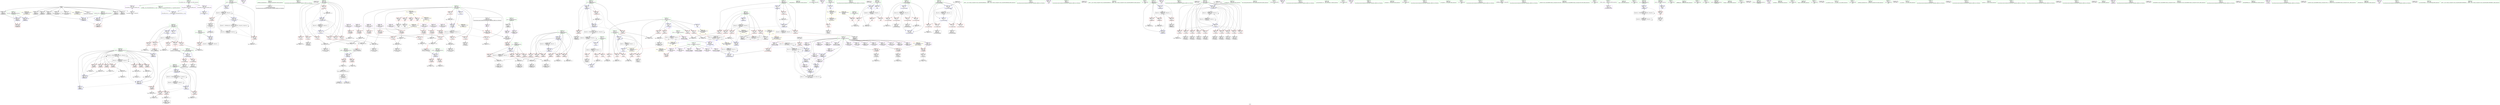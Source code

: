 digraph "SVFG" {
	label="SVFG";

	Node0x5589efa97bb0 [shape=record,color=grey,label="{NodeID: 0\nNullPtr}"];
	Node0x5589efa97bb0 -> Node0x5589efa9b390[style=solid];
	Node0x5589efa97bb0 -> Node0x5589efa9b490[style=solid];
	Node0x5589efa97bb0 -> Node0x5589efa9b560[style=solid];
	Node0x5589efa97bb0 -> Node0x5589efa9b630[style=solid];
	Node0x5589efa97bb0 -> Node0x5589efa9a6c0[style=solid];
	Node0x5589efa97bb0 -> Node0x5589efa9a790[style=solid];
	Node0x5589efa97bb0 -> Node0x5589efa9a860[style=solid];
	Node0x5589efa97bb0 -> Node0x5589efa9a930[style=solid];
	Node0x5589efa97bb0 -> Node0x5589efa9aa00[style=solid];
	Node0x5589efa97bb0 -> Node0x5589efaad1a0[style=solid];
	Node0x5589efabe120 [shape=record,color=grey,label="{NodeID: 526\n472 = cmp(471, 473, )\n}"];
	Node0x5589efaaeb00 [shape=record,color=blue,label="{NodeID: 360\n366\<--438\nehselector.slot\<--\n_Z9fillBoardi\n}"];
	Node0x5589efaaeb00 -> Node0x5589efaaac50[style=dashed];
	Node0x5589efaaa6a0 [shape=record,color=red,label="{NodeID: 277\n500\<--358\n\<--n.addr\n_Z9fillBoardi\n}"];
	Node0x5589efaaa6a0 -> Node0x5589efaa7790[style=solid];
	Node0x5589efa9e300 [shape=record,color=purple,label="{NodeID: 194\n653\<--32\n\<--.str.4\nmain\n}"];
	Node0x5589efa9abd0 [shape=record,color=black,label="{NodeID: 111\n59\<--60\n\<--_ZNSt8ios_base4InitD1Ev\nCan only get source location for instruction, argument, global var or function.}"];
	Node0x5589efa992b0 [shape=record,color=green,label="{NodeID: 28\n330\<--1\n\<--dummyObj\nCan only get source location for instruction, argument, global var or function.}"];
	Node0x5589efb08c10 [shape=record,color=black,label="{NodeID: 720\n676 = PHI()\n}"];
	Node0x5589efab6e90 [shape=record,color=grey,label="{NodeID: 471\n323 = Binary(277, 322, )\n}"];
	Node0x5589efab6e90 -> Node0x5589efab7910[style=solid];
	Node0x5589efaabd60 [shape=record,color=red,label="{NodeID: 305\n481\<--380\n\<--i20\n_Z9fillBoardi\n}"];
	Node0x5589efaabd60 -> Node0x5589efabe420[style=solid];
	Node0x5589efa9fa50 [shape=record,color=red,label="{NodeID: 222\n110\<--109\n\<--arrayidx8\n_Z5solvev\n}"];
	Node0x5589efaa15d0 [shape=record,color=black,label="{NodeID: 139\n220\<--352\n_Z7countIOv_ret\<--\n_Z7countIOv\n|{<s0>17}}"];
	Node0x5589efaa15d0:s0 -> Node0x5589efb084d0[style=solid,color=blue];
	Node0x5589efa9be70 [shape=record,color=green,label="{NodeID: 56\n141\<--142\nn.addr\<--n.addr_field_insensitive\n_Z11saveCalcMapi\n}"];
	Node0x5589efa9be70 -> Node0x5589efa9fb20[style=solid];
	Node0x5589efa9be70 -> Node0x5589efa9fbf0[style=solid];
	Node0x5589efa9be70 -> Node0x5589efaad5e0[style=solid];
	Node0x5589efab9890 [shape=record,color=grey,label="{NodeID: 499\n278 = Binary(271, 276, )\n|{<s0>7}}"];
	Node0x5589efab9890:s0 -> Node0x5589efb09320[style=solid,color=red];
	Node0x5589efaad510 [shape=record,color=blue,label="{NodeID: 333\n76\<--122\ni\<--inc11\n_Z5solvev\n}"];
	Node0x5589efaad510 -> Node0x5589efacf2b0[style=dashed];
	Node0x5589efaa90b0 [shape=record,color=red,label="{NodeID: 250\n279\<--225\n\<--j\n_Z7countIOv\n}"];
	Node0x5589efaa90b0 -> Node0x5589efab8990[style=solid];
	Node0x5589efaa2c90 [shape=record,color=purple,label="{NodeID: 167\n295\<--12\narrayidx28\<--board\n_Z7countIOv\n}"];
	Node0x5589efa9d620 [shape=record,color=green,label="{NodeID: 84\n396\<--397\n_ZNSaIcED1Ev\<--_ZNSaIcED1Ev_field_insensitive\n}"];
	Node0x5589efa975d0 [shape=record,color=green,label="{NodeID: 1\n7\<--1\n__dso_handle\<--dummyObj\nGlob }"];
	Node0x5589efabe2a0 [shape=record,color=grey,label="{NodeID: 527\n204 = cmp(15, 203, )\n}"];
	Node0x5589efaaebd0 [shape=record,color=blue,label="{NodeID: 361\n368\<--446\ni\<--inc9\n_Z9fillBoardi\n}"];
	Node0x5589efaaebd0 -> Node0x5589efacfac0[style=dashed];
	Node0x5589efaaa770 [shape=record,color=red,label="{NodeID: 278\n505\<--358\n\<--n.addr\n_Z9fillBoardi\n}"];
	Node0x5589efaaa770 -> Node0x5589efab7c10[style=solid];
	Node0x5589efa9e3d0 [shape=record,color=purple,label="{NodeID: 195\n658\<--35\n\<--.str.5\nmain\n}"];
	Node0x5589efa9acd0 [shape=record,color=black,label="{NodeID: 112\n102\<--101\nidxprom\<--\n_Z5solvev\n}"];
	Node0x5589efa993b0 [shape=record,color=green,label="{NodeID: 29\n451\<--1\n\<--dummyObj\nCan only get source location for instruction, argument, global var or function.}"];
	Node0x5589efb08ce0 [shape=record,color=black,label="{NodeID: 721\n678 = PHI()\n}"];
	Node0x5589efae5b30 [shape=record,color=yellow,style=double,label="{NodeID: 638\n78V_1 = ENCHI(MR_78V_0)\npts\{646 \}\nFun[main]}"];
	Node0x5589efae5b30 -> Node0x5589efaac990[style=dashed];
	Node0x5589efad59c0 [shape=record,color=black,label="{NodeID: 555\nMR_14V_3 = PHI(MR_14V_4, MR_14V_2, )\npts\{144 \}\n}"];
	Node0x5589efad59c0 -> Node0x5589efa9fcc0[style=dashed];
	Node0x5589efad59c0 -> Node0x5589efa9fd90[style=dashed];
	Node0x5589efad59c0 -> Node0x5589efa9fe60[style=dashed];
	Node0x5589efad59c0 -> Node0x5589efa9ff30[style=dashed];
	Node0x5589efad59c0 -> Node0x5589efaadac0[style=dashed];
	Node0x5589efab7010 [shape=record,color=grey,label="{NodeID: 472\n552 = Binary(551, 117, )\n}"];
	Node0x5589efab7010 -> Node0x5589efaa1f90[style=solid];
	Node0x5589efaabe30 [shape=record,color=red,label="{NodeID: 306\n490\<--380\n\<--i20\n_Z9fillBoardi\n}"];
	Node0x5589efaabe30 -> Node0x5589efaa1b80[style=solid];
	Node0x5589efa9fb20 [shape=record,color=red,label="{NodeID: 223\n148\<--141\n\<--n.addr\n_Z11saveCalcMapi\n}"];
	Node0x5589efa9fb20 -> Node0x5589efaa0250[style=solid];
	Node0x5589efaa16a0 [shape=record,color=black,label="{NodeID: 140\n449\<--372\n\<--posI\n_Z9fillBoardi\n}"];
	Node0x5589efaa16a0 -> Node0x5589efa9ebb0[style=solid];
	Node0x5589efa9bf40 [shape=record,color=green,label="{NodeID: 57\n143\<--144\ni\<--i_field_insensitive\n_Z11saveCalcMapi\n}"];
	Node0x5589efa9bf40 -> Node0x5589efa9fcc0[style=solid];
	Node0x5589efa9bf40 -> Node0x5589efa9fd90[style=solid];
	Node0x5589efa9bf40 -> Node0x5589efa9fe60[style=solid];
	Node0x5589efa9bf40 -> Node0x5589efa9ff30[style=solid];
	Node0x5589efa9bf40 -> Node0x5589efaad780[style=solid];
	Node0x5589efa9bf40 -> Node0x5589efaadac0[style=solid];
	Node0x5589efab9a10 [shape=record,color=grey,label="{NodeID: 500\n183 = Binary(182, 117, )\n}"];
	Node0x5589efab9a10 -> Node0x5589efaad9f0[style=solid];
	Node0x5589efaad5e0 [shape=record,color=blue,label="{NodeID: 334\n141\<--140\nn.addr\<--n\n_Z11saveCalcMapi\n}"];
	Node0x5589efaad5e0 -> Node0x5589efa9fb20[style=dashed];
	Node0x5589efaad5e0 -> Node0x5589efa9fbf0[style=dashed];
	Node0x5589efaa9180 [shape=record,color=red,label="{NodeID: 251\n296\<--225\n\<--j\n_Z7countIOv\n}"];
	Node0x5589efaa9180 -> Node0x5589efab8210[style=solid];
	Node0x5589efaa2d60 [shape=record,color=purple,label="{NodeID: 168\n303\<--12\narrayidx33\<--board\n_Z7countIOv\n}"];
	Node0x5589efaa2d60 -> Node0x5589efaaa1c0[style=solid];
	Node0x5589efa9d720 [shape=record,color=green,label="{NodeID: 85\n413\<--414\n_ZNSt7__cxx1112basic_stringIcSt11char_traitsIcESaIcEEixEm\<--_ZNSt7__cxx1112basic_stringIcSt11char_traitsIcESaIcEEixEm_field_insensitive\n}"];
	Node0x5589efa97660 [shape=record,color=green,label="{NodeID: 2\n15\<--1\n\<--dummyObj\nCan only get source location for instruction, argument, global var or function.}"];
	Node0x5589efabe420 [shape=record,color=grey,label="{NodeID: 528\n483 = cmp(481, 482, )\n}"];
	Node0x5589efaaeca0 [shape=record,color=blue, style = dotted,label="{NodeID: 362\n708\<--710\noffset_0\<--dummyVal\n_Z9fillBoardi\n}"];
	Node0x5589efaaeca0 -> Node0x5589efaac310[style=dashed];
	Node0x5589efaaa840 [shape=record,color=red,label="{NodeID: 279\n519\<--358\n\<--n.addr\n_Z9fillBoardi\n}"];
	Node0x5589efaaa840 -> Node0x5589efab9110[style=solid];
	Node0x5589efa9e4a0 [shape=record,color=purple,label="{NodeID: 196\n659\<--37\n\<--.str.6\nmain\n}"];
	Node0x5589efa9ada0 [shape=record,color=black,label="{NodeID: 113\n105\<--104\nidxprom5\<--\n_Z5solvev\n}"];
	Node0x5589efa994b0 [shape=record,color=green,label="{NodeID: 30\n458\<--1\n\<--dummyObj\nCan only get source location for instruction, argument, global var or function.}"];
	Node0x5589efb08db0 [shape=record,color=black,label="{NodeID: 722\n685 = PHI()\n}"];
	Node0x5589efad5ec0 [shape=record,color=black,label="{NodeID: 556\nMR_16V_2 = PHI(MR_16V_4, MR_16V_1, )\npts\{146 \}\n}"];
	Node0x5589efad5ec0 -> Node0x5589efaad850[style=dashed];
	Node0x5589efab7190 [shape=record,color=grey,label="{NodeID: 473\n633 = Binary(632, 117, )\n}"];
	Node0x5589efab7190 -> Node0x5589efaafce0[style=solid];
	Node0x5589efaabf00 [shape=record,color=red,label="{NodeID: 307\n496\<--380\n\<--i20\n_Z9fillBoardi\n}"];
	Node0x5589efaabf00 -> Node0x5589efab8e10[style=solid];
	Node0x5589efa9fbf0 [shape=record,color=red,label="{NodeID: 224\n171\<--141\n\<--n.addr\n_Z11saveCalcMapi\n}"];
	Node0x5589efa9fbf0 -> Node0x5589efaa04c0[style=solid];
	Node0x5589efaa1770 [shape=record,color=black,label="{NodeID: 141\n411\<--410\nconv\<--\n_Z9fillBoardi\n}"];
	Node0x5589efa9c010 [shape=record,color=green,label="{NodeID: 58\n145\<--146\nj\<--j_field_insensitive\n_Z11saveCalcMapi\n}"];
	Node0x5589efa9c010 -> Node0x5589efaa0000[style=solid];
	Node0x5589efa9c010 -> Node0x5589efaa00d0[style=solid];
	Node0x5589efa9c010 -> Node0x5589efaa8140[style=solid];
	Node0x5589efa9c010 -> Node0x5589efaa8210[style=solid];
	Node0x5589efa9c010 -> Node0x5589efaad850[style=solid];
	Node0x5589efa9c010 -> Node0x5589efaad9f0[style=solid];
	Node0x5589efab9b90 [shape=record,color=grey,label="{NodeID: 501\n558 = Binary(557, 117, )\n}"];
	Node0x5589efab9b90 -> Node0x5589efaaf800[style=solid];
	Node0x5589efaad6b0 [shape=record,color=blue,label="{NodeID: 335\n150\<--152\narrayidx\<--\n_Z11saveCalcMapi\n|{<s0>21}}"];
	Node0x5589efaad6b0:s0 -> Node0x5589efae10d0[style=dashed,color=blue];
	Node0x5589efaa9250 [shape=record,color=red,label="{NodeID: 252\n318\<--225\n\<--j\n_Z7countIOv\n}"];
	Node0x5589efaa9250 -> Node0x5589efab7910[style=solid];
	Node0x5589efaa2e30 [shape=record,color=purple,label="{NodeID: 169\n317\<--12\narrayidx42\<--board\n_Z7countIOv\n}"];
	Node0x5589efa9d820 [shape=record,color=green,label="{NodeID: 86\n441\<--442\n_ZNSt7__cxx1112basic_stringIcSt11char_traitsIcESaIcEED1Ev\<--_ZNSt7__cxx1112basic_stringIcSt11char_traitsIcESaIcEED1Ev_field_insensitive\n}"];
	Node0x5589efa976f0 [shape=record,color=green,label="{NodeID: 3\n19\<--1\n.str\<--dummyObj\nGlob }"];
	Node0x5589efabe5a0 [shape=record,color=grey,label="{NodeID: 529\n521 = cmp(520, 277, )\n}"];
	Node0x5589efaaed70 [shape=record,color=blue,label="{NodeID: 363\n374\<--15\nt\<--\n_Z9fillBoardi\n}"];
	Node0x5589efaaed70 -> Node0x5589efad18c0[style=dashed];
	Node0x5589efaaa910 [shape=record,color=red,label="{NodeID: 280\n534\<--358\n\<--n.addr\n_Z9fillBoardi\n}"];
	Node0x5589efaaa910 -> Node0x5589efab8390[style=solid];
	Node0x5589efa9e570 [shape=record,color=purple,label="{NodeID: 197\n661\<--40\n\<--.str.7\nmain\n}"];
	Node0x5589efaa0180 [shape=record,color=black,label="{NodeID: 114\n108\<--107\nidxprom7\<--\n_Z5solvev\n}"];
	Node0x5589efa995b0 [shape=record,color=green,label="{NodeID: 31\n466\<--1\n\<--dummyObj\nCan only get source location for instruction, argument, global var or function.}"];
	Node0x5589efb08eb0 [shape=record,color=black,label="{NodeID: 723\n689 = PHI()\n}"];
	Node0x5589efae5cf0 [shape=record,color=yellow,style=double,label="{NodeID: 640\n82V_1 = ENCHI(MR_82V_0)\npts\{16 90000 \}\nFun[main]|{<s0>22|<s1>22}}"];
	Node0x5589efae5cf0:s0 -> Node0x5589efae10d0[style=dashed,color=red];
	Node0x5589efae5cf0:s1 -> Node0x5589efae1600[style=dashed,color=red];
	Node0x5589efad63c0 [shape=record,color=black,label="{NodeID: 557\nMR_10V_2 = PHI(MR_10V_3, MR_10V_1, )\npts\{90000 \}\n|{|<s2>21}}"];
	Node0x5589efad63c0 -> Node0x5589efaad920[style=dashed];
	Node0x5589efad63c0 -> Node0x5589efad63c0[style=dashed];
	Node0x5589efad63c0:s2 -> Node0x5589efae10d0[style=dashed,color=blue];
	Node0x5589efab7310 [shape=record,color=grey,label="{NodeID: 474\n338 = Binary(337, 117, )\n}"];
	Node0x5589efab7310 -> Node0x5589efaae140[style=solid];
	Node0x5589efaabfd0 [shape=record,color=red,label="{NodeID: 308\n541\<--384\n\<--i53\n_Z9fillBoardi\n}"];
	Node0x5589efaabfd0 -> Node0x5589efaa7a90[style=solid];
	Node0x5589efa9fcc0 [shape=record,color=red,label="{NodeID: 225\n155\<--143\n\<--i\n_Z11saveCalcMapi\n}"];
	Node0x5589efa9fcc0 -> Node0x5589efaa6e90[style=solid];
	Node0x5589efaa1840 [shape=record,color=black,label="{NodeID: 142\n417\<--416\nidxprom\<--\n_Z9fillBoardi\n}"];
	Node0x5589efa9c0e0 [shape=record,color=green,label="{NodeID: 59\n192\<--193\n_Z7inBoardii\<--_Z7inBoardii_field_insensitive\n}"];
	Node0x5589efab9d10 [shape=record,color=grey,label="{NodeID: 502\n268 = Binary(263, 267, )\n|{<s0>6}}"];
	Node0x5589efab9d10:s0 -> Node0x5589efb09530[style=solid,color=red];
	Node0x5589efaad780 [shape=record,color=blue,label="{NodeID: 336\n143\<--15\ni\<--\n_Z11saveCalcMapi\n}"];
	Node0x5589efaad780 -> Node0x5589efad59c0[style=dashed];
	Node0x5589efaa9320 [shape=record,color=red,label="{NodeID: 253\n343\<--225\n\<--j\n_Z7countIOv\n}"];
	Node0x5589efaa9320 -> Node0x5589efab6890[style=solid];
	Node0x5589efaa2f00 [shape=record,color=purple,label="{NodeID: 170\n326\<--12\narrayidx48\<--board\n_Z7countIOv\n}"];
	Node0x5589efaa2f00 -> Node0x5589efaaa430[style=solid];
	Node0x5589efa9d920 [shape=record,color=green,label="{NodeID: 87\n452\<--453\nllvm.memcpy.p0i8.p0i8.i64\<--llvm.memcpy.p0i8.p0i8.i64_field_insensitive\n}"];
	Node0x5589efa97780 [shape=record,color=green,label="{NodeID: 4\n21\<--1\n_ZSt4cout\<--dummyObj\nGlob }"];
	Node0x5589efabe720 [shape=record,color=grey,label="{NodeID: 530\n88 = cmp(86, 87, )\n}"];
	Node0x5589efaaee40 [shape=record,color=blue,label="{NodeID: 364\n376\<--463\nrow\<--\n_Z9fillBoardi\n}"];
	Node0x5589efaaee40 -> Node0x5589efaab540[style=dashed];
	Node0x5589efaaee40 -> Node0x5589efaab610[style=dashed];
	Node0x5589efaaee40 -> Node0x5589efaab6e0[style=dashed];
	Node0x5589efaaee40 -> Node0x5589efaab7b0[style=dashed];
	Node0x5589efaaee40 -> Node0x5589efad1dc0[style=dashed];
	Node0x5589efaaa9e0 [shape=record,color=red,label="{NodeID: 281\n536\<--358\n\<--n.addr\n_Z9fillBoardi\n}"];
	Node0x5589efaaa9e0 -> Node0x5589efab6d10[style=solid];
	Node0x5589efa9e640 [shape=record,color=purple,label="{NodeID: 198\n669\<--42\n\<--.str.8\nmain\n}"];
	Node0x5589efaa0250 [shape=record,color=black,label="{NodeID: 115\n149\<--148\nidxprom\<--\n_Z11saveCalcMapi\n}"];
	Node0x5589efa996b0 [shape=record,color=green,label="{NodeID: 32\n473\<--1\n\<--dummyObj\nCan only get source location for instruction, argument, global var or function.}"];
	Node0x5589efb08fb0 [shape=record,color=black,label="{NodeID: 724\n140 = PHI(629, )\n0th arg _Z11saveCalcMapi }"];
	Node0x5589efb08fb0 -> Node0x5589efaad5e0[style=solid];
	Node0x5589efae5e30 [shape=record,color=yellow,style=double,label="{NodeID: 641\n84V_1 = ENCHI(MR_84V_0)\npts\{110000 130000 \}\nFun[main]|{<s0>22|<s1>22}}"];
	Node0x5589efae5e30:s0 -> Node0x5589efae10d0[style=dashed,color=red];
	Node0x5589efae5e30:s1 -> Node0x5589efae2000[style=dashed,color=red];
	Node0x5589efab7490 [shape=record,color=grey,label="{NodeID: 475\n548 = Binary(546, 547, )\n}"];
	Node0x5589efab7490 -> Node0x5589efaa1ec0[style=solid];
	Node0x5589efaac0a0 [shape=record,color=red,label="{NodeID: 309\n551\<--384\n\<--i53\n_Z9fillBoardi\n}"];
	Node0x5589efaac0a0 -> Node0x5589efab7010[style=solid];
	Node0x5589efa9fd90 [shape=record,color=red,label="{NodeID: 226\n164\<--143\n\<--i\n_Z11saveCalcMapi\n}"];
	Node0x5589efa9fd90 -> Node0x5589efaa0320[style=solid];
	Node0x5589efaa1910 [shape=record,color=black,label="{NodeID: 143\n420\<--419\nidxprom6\<--\n_Z9fillBoardi\n}"];
	Node0x5589efa9c1e0 [shape=record,color=green,label="{NodeID: 60\n197\<--198\nx.addr\<--x.addr_field_insensitive\n_Z7inBoardii\n}"];
	Node0x5589efa9c1e0 -> Node0x5589efaa83b0[style=solid];
	Node0x5589efa9c1e0 -> Node0x5589efaa8480[style=solid];
	Node0x5589efa9c1e0 -> Node0x5589efaadb90[style=solid];
	Node0x5589efaa6110 [shape=record,color=grey,label="{NodeID: 503\n564 = Binary(563, 277, )\n}"];
	Node0x5589efaa6110 -> Node0x5589efaaf9a0[style=solid];
	Node0x5589efaad850 [shape=record,color=blue,label="{NodeID: 337\n145\<--15\nj\<--\n_Z11saveCalcMapi\n}"];
	Node0x5589efaad850 -> Node0x5589efaa0000[style=dashed];
	Node0x5589efaad850 -> Node0x5589efaa00d0[style=dashed];
	Node0x5589efaad850 -> Node0x5589efaa8140[style=dashed];
	Node0x5589efaad850 -> Node0x5589efaa8210[style=dashed];
	Node0x5589efaad850 -> Node0x5589efaad9f0[style=dashed];
	Node0x5589efaad850 -> Node0x5589efad5ec0[style=dashed];
	Node0x5589efaa93f0 [shape=record,color=red,label="{NodeID: 254\n253\<--227\n\<--k\n_Z7countIOv\n}"];
	Node0x5589efaa93f0 -> Node0x5589efabe8a0[style=solid];
	Node0x5589efaa2fd0 [shape=record,color=purple,label="{NodeID: 171\n418\<--12\narrayidx\<--board\n_Z9fillBoardi\n}"];
	Node0x5589efa9da20 [shape=record,color=green,label="{NodeID: 88\n585\<--586\n__gxx_personality_v0\<--__gxx_personality_v0_field_insensitive\n}"];
	Node0x5589efa98050 [shape=record,color=green,label="{NodeID: 5\n22\<--1\n_ZL2dx\<--dummyObj\nGlob }"];
	Node0x5589efabe8a0 [shape=record,color=grey,label="{NodeID: 531\n254 = cmp(253, 255, )\n}"];
	Node0x5589efaaef10 [shape=record,color=blue,label="{NodeID: 365\n378\<--466\ndir\<--\n_Z9fillBoardi\n}"];
	Node0x5589efaaef10 -> Node0x5589efaab880[style=dashed];
	Node0x5589efaaef10 -> Node0x5589efaab950[style=dashed];
	Node0x5589efaaef10 -> Node0x5589efaaba20[style=dashed];
	Node0x5589efaaef10 -> Node0x5589efaabaf0[style=dashed];
	Node0x5589efaaef10 -> Node0x5589efaabbc0[style=dashed];
	Node0x5589efaaef10 -> Node0x5589efaabc90[style=dashed];
	Node0x5589efaaef10 -> Node0x5589efaaf9a0[style=dashed];
	Node0x5589efaaef10 -> Node0x5589efad22c0[style=dashed];
	Node0x5589efaaaab0 [shape=record,color=red,label="{NodeID: 282\n542\<--358\n\<--n.addr\n_Z9fillBoardi\n}"];
	Node0x5589efaaaab0 -> Node0x5589efab8510[style=solid];
	Node0x5589efa9e710 [shape=record,color=purple,label="{NodeID: 199\n675\<--44\n\<--.str.9\nmain\n}"];
	Node0x5589efaa0320 [shape=record,color=black,label="{NodeID: 116\n165\<--164\nidxprom4\<--\n_Z11saveCalcMapi\n}"];
	Node0x5589efa997b0 [shape=record,color=green,label="{NodeID: 33\n494\<--1\n\<--dummyObj\nCan only get source location for instruction, argument, global var or function.}"];
	Node0x5589efb091e0 [shape=record,color=black,label="{NodeID: 725\n357 = PHI(614, )\n0th arg _Z9fillBoardi }"];
	Node0x5589efb091e0 -> Node0x5589efaae3b0[style=solid];
	Node0x5589efab7610 [shape=record,color=grey,label="{NodeID: 476\n333 = Binary(332, 117, )\n}"];
	Node0x5589efab7610 -> Node0x5589efaae070[style=solid];
	Node0x5589efaac170 [shape=record,color=red,label="{NodeID: 310\n557\<--384\n\<--i53\n_Z9fillBoardi\n}"];
	Node0x5589efaac170 -> Node0x5589efab9b90[style=solid];
	Node0x5589efa9fe60 [shape=record,color=red,label="{NodeID: 227\n174\<--143\n\<--i\n_Z11saveCalcMapi\n}"];
	Node0x5589efa9fe60 -> Node0x5589efaa0590[style=solid];
	Node0x5589efaa19e0 [shape=record,color=black,label="{NodeID: 144\n461\<--460\nidxprom14\<--\n_Z9fillBoardi\n}"];
	Node0x5589efa9c2b0 [shape=record,color=green,label="{NodeID: 61\n199\<--200\ny.addr\<--y.addr_field_insensitive\n_Z7inBoardii\n}"];
	Node0x5589efa9c2b0 -> Node0x5589efaa8550[style=solid];
	Node0x5589efa9c2b0 -> Node0x5589efaa8620[style=solid];
	Node0x5589efa9c2b0 -> Node0x5589efaadc60[style=solid];
	Node0x5589efae01d0 [shape=record,color=black,label="{NodeID: 587\nMR_29V_8 = PHI(MR_29V_5, MR_29V_4, )\npts\{222 \}\n}"];
	Node0x5589efae01d0 -> Node0x5589efaa86f0[style=dashed];
	Node0x5589efae01d0 -> Node0x5589efaae070[style=dashed];
	Node0x5589efae01d0 -> Node0x5589efad0ec0[style=dashed];
	Node0x5589efae01d0 -> Node0x5589efad3bc0[style=dashed];
	Node0x5589efae01d0 -> Node0x5589efae01d0[style=dashed];
	Node0x5589efaa6290 [shape=record,color=grey,label="{NodeID: 504\n569 = Binary(568, 117, )\n}"];
	Node0x5589efaa6290 -> Node0x5589efaafa70[style=solid];
	Node0x5589efaad920 [shape=record,color=blue,label="{NodeID: 338\n179\<--170\narrayidx13\<--\n_Z11saveCalcMapi\n}"];
	Node0x5589efaad920 -> Node0x5589efaad920[style=dashed];
	Node0x5589efaad920 -> Node0x5589efad63c0[style=dashed];
	Node0x5589efaa94c0 [shape=record,color=red,label="{NodeID: 255\n258\<--227\n\<--k\n_Z7countIOv\n}"];
	Node0x5589efaa94c0 -> Node0x5589efaa0a70[style=solid];
	Node0x5589efaa30a0 [shape=record,color=purple,label="{NodeID: 172\n421\<--12\narrayidx7\<--board\n_Z9fillBoardi\n}"];
	Node0x5589efaa30a0 -> Node0x5589efaae6f0[style=solid];
	Node0x5589efa9db20 [shape=record,color=green,label="{NodeID: 89\n601\<--602\n_Z7precalcv\<--_Z7precalcv_field_insensitive\n}"];
	Node0x5589efa980e0 [shape=record,color=green,label="{NodeID: 6\n23\<--1\n_ZL2dy\<--dummyObj\nGlob }"];
	Node0x5589efabea20 [shape=record,color=grey,label="{NodeID: 532\n402 = cmp(400, 401, )\n}"];
	Node0x5589efaaefe0 [shape=record,color=blue,label="{NodeID: 366\n358\<--476\nn.addr\<--sub\n_Z9fillBoardi\n}"];
	Node0x5589efaaefe0 -> Node0x5589efad9fc0[style=dashed];
	Node0x5589efaaab80 [shape=record,color=red,label="{NodeID: 283\n574\<--364\nexn\<--exn.slot\n_Z9fillBoardi\n}"];
	Node0x5589efa9e7e0 [shape=record,color=purple,label="{NodeID: 200\n705\<--46\nllvm.global_ctors_0\<--llvm.global_ctors\nGlob }"];
	Node0x5589efa9e7e0 -> Node0x5589efaacfa0[style=solid];
	Node0x5589efaa03f0 [shape=record,color=black,label="{NodeID: 117\n168\<--167\nidxprom6\<--\n_Z11saveCalcMapi\n}"];
	Node0x5589efa998b0 [shape=record,color=green,label="{NodeID: 34\n507\<--1\n\<--dummyObj\nCan only get source location for instruction, argument, global var or function.}"];
	Node0x5589efb09320 [shape=record,color=black,label="{NodeID: 726\n195 = PHI(262, 278, )\n0th arg _Z7inBoardii }"];
	Node0x5589efb09320 -> Node0x5589efaadb90[style=solid];
	Node0x5589efab7790 [shape=record,color=grey,label="{NodeID: 477\n446 = Binary(445, 117, )\n}"];
	Node0x5589efab7790 -> Node0x5589efaaebd0[style=solid];
	Node0x5589efaac240 [shape=record,color=red,label="{NodeID: 311\n415\<--412\n\<--call\n_Z9fillBoardi\n}"];
	Node0x5589efaac240 -> Node0x5589efaae6f0[style=solid];
	Node0x5589efa9ff30 [shape=record,color=red,label="{NodeID: 228\n187\<--143\n\<--i\n_Z11saveCalcMapi\n}"];
	Node0x5589efa9ff30 -> Node0x5589efab9290[style=solid];
	Node0x5589efaa1ab0 [shape=record,color=black,label="{NodeID: 145\n488\<--487\nidxprom24\<--add\n_Z9fillBoardi\n}"];
	Node0x5589efa9c380 [shape=record,color=green,label="{NodeID: 62\n218\<--219\n_Z7countIOv\<--_Z7countIOv_field_insensitive\n}"];
	Node0x5589efae06d0 [shape=record,color=black,label="{NodeID: 588\nMR_35V_7 = PHI(MR_35V_5, MR_35V_3, )\npts\{228 \}\n}"];
	Node0x5589efae06d0 -> Node0x5589efaadfa0[style=dashed];
	Node0x5589efae06d0 -> Node0x5589efad4ac0[style=dashed];
	Node0x5589efae06d0 -> Node0x5589efae06d0[style=dashed];
	Node0x5589efaa6410 [shape=record,color=grey,label="{NodeID: 505\n116 = Binary(115, 117, )\n}"];
	Node0x5589efaa6410 -> Node0x5589efaad440[style=solid];
	Node0x5589efaad9f0 [shape=record,color=blue,label="{NodeID: 339\n145\<--183\nj\<--inc\n_Z11saveCalcMapi\n}"];
	Node0x5589efaad9f0 -> Node0x5589efaa0000[style=dashed];
	Node0x5589efaad9f0 -> Node0x5589efaa00d0[style=dashed];
	Node0x5589efaad9f0 -> Node0x5589efaa8140[style=dashed];
	Node0x5589efaad9f0 -> Node0x5589efaa8210[style=dashed];
	Node0x5589efaad9f0 -> Node0x5589efaad9f0[style=dashed];
	Node0x5589efaad9f0 -> Node0x5589efad5ec0[style=dashed];
	Node0x5589efaa9590 [shape=record,color=red,label="{NodeID: 256\n264\<--227\n\<--k\n_Z7countIOv\n}"];
	Node0x5589efaa9590 -> Node0x5589efaa0b40[style=solid];
	Node0x5589efaa3170 [shape=record,color=purple,label="{NodeID: 173\n489\<--12\narrayidx25\<--board\n_Z9fillBoardi\n}"];
	Node0x5589efa9dc20 [shape=record,color=green,label="{NodeID: 90\n604\<--605\nc\<--c_field_insensitive\n_Z7precalcv\n}"];
	Node0x5589efa9dc20 -> Node0x5589efaac3e0[style=solid];
	Node0x5589efa9dc20 -> Node0x5589efaac4b0[style=solid];
	Node0x5589efa9dc20 -> Node0x5589efaac580[style=solid];
	Node0x5589efa9dc20 -> Node0x5589efaac650[style=solid];
	Node0x5589efa9dc20 -> Node0x5589efaac720[style=solid];
	Node0x5589efa9dc20 -> Node0x5589efaafb40[style=solid];
	Node0x5589efa9dc20 -> Node0x5589efaafce0[style=solid];
	Node0x5589efa98170 [shape=record,color=green,label="{NodeID: 7\n24\<--1\n.str.1\<--dummyObj\nGlob }"];
	Node0x5589efae46d0 [shape=record,color=yellow,style=double,label="{NodeID: 616\n27V_1 = ENCHI(MR_27V_0)\npts\{1 \}\nFun[_Z7precalcv]|{<s0>16|<s1>17}}"];
	Node0x5589efae46d0:s0 -> Node0x5589efae3980[style=dashed,color=red];
	Node0x5589efae46d0:s1 -> Node0x5589efae4c70[style=dashed,color=red];
	Node0x5589efabeba0 [shape=record,color=grey,label="{NodeID: 533\n99 = cmp(97, 98, )\n}"];
	Node0x5589efaaf0b0 [shape=record,color=blue,label="{NodeID: 367\n380\<--15\ni20\<--\n_Z9fillBoardi\n}"];
	Node0x5589efaaf0b0 -> Node0x5589efaabd60[style=dashed];
	Node0x5589efaaf0b0 -> Node0x5589efaabe30[style=dashed];
	Node0x5589efaaf0b0 -> Node0x5589efaabf00[style=dashed];
	Node0x5589efaaf0b0 -> Node0x5589efaaf250[style=dashed];
	Node0x5589efaaf0b0 -> Node0x5589efada4c0[style=dashed];
	Node0x5589efaaac50 [shape=record,color=red,label="{NodeID: 284\n575\<--366\nsel\<--ehselector.slot\n_Z9fillBoardi\n}"];
	Node0x5589efa9e8e0 [shape=record,color=purple,label="{NodeID: 201\n706\<--46\nllvm.global_ctors_1\<--llvm.global_ctors\nGlob }"];
	Node0x5589efa9e8e0 -> Node0x5589efaad0a0[style=solid];
	Node0x5589efaa04c0 [shape=record,color=black,label="{NodeID: 118\n172\<--171\nidxprom8\<--\n_Z11saveCalcMapi\n}"];
	Node0x5589efa999b0 [shape=record,color=green,label="{NodeID: 35\n517\<--1\n\<--dummyObj\nCan only get source location for instruction, argument, global var or function.}"];
	Node0x5589efb09530 [shape=record,color=black,label="{NodeID: 727\n196 = PHI(268, 285, )\n1st arg _Z7inBoardii }"];
	Node0x5589efb09530 -> Node0x5589efaadc60[style=solid];
	Node0x5589efab7910 [shape=record,color=grey,label="{NodeID: 478\n324 = Binary(318, 323, )\n}"];
	Node0x5589efab7910 -> Node0x5589efaa1430[style=solid];
	Node0x5589efaac310 [shape=record,color=red,label="{NodeID: 312\n463\<--462\n\<--arrayidx15\n_Z9fillBoardi\n}"];
	Node0x5589efaac310 -> Node0x5589efaaee40[style=solid];
	Node0x5589efaa0000 [shape=record,color=red,label="{NodeID: 229\n161\<--145\n\<--j\n_Z11saveCalcMapi\n}"];
	Node0x5589efaa0000 -> Node0x5589efaa7190[style=solid];
	Node0x5589efaa1b80 [shape=record,color=black,label="{NodeID: 146\n491\<--490\nidxprom26\<--\n_Z9fillBoardi\n}"];
	Node0x5589efa9c480 [shape=record,color=green,label="{NodeID: 63\n221\<--222\nresult\<--result_field_insensitive\n_Z7countIOv\n}"];
	Node0x5589efa9c480 -> Node0x5589efaa86f0[style=solid];
	Node0x5589efa9c480 -> Node0x5589efaa87c0[style=solid];
	Node0x5589efa9c480 -> Node0x5589efaadd30[style=solid];
	Node0x5589efa9c480 -> Node0x5589efaae070[style=solid];
	Node0x5589efaa6590 [shape=record,color=grey,label="{NodeID: 506\n262 = Binary(257, 261, )\n|{<s0>6}}"];
	Node0x5589efaa6590:s0 -> Node0x5589efb09320[style=solid,color=red];
	Node0x5589efaadac0 [shape=record,color=blue,label="{NodeID: 340\n143\<--188\ni\<--inc15\n_Z11saveCalcMapi\n}"];
	Node0x5589efaadac0 -> Node0x5589efad59c0[style=dashed];
	Node0x5589efaa9660 [shape=record,color=red,label="{NodeID: 257\n272\<--227\n\<--k\n_Z7countIOv\n}"];
	Node0x5589efaa9660 -> Node0x5589efaa0c10[style=solid];
	Node0x5589efaa3240 [shape=record,color=purple,label="{NodeID: 174\n492\<--12\narrayidx27\<--board\n_Z9fillBoardi\n}"];
	Node0x5589efaa3240 -> Node0x5589efaaf180[style=solid];
	Node0x5589efa9dcf0 [shape=record,color=green,label="{NodeID: 91\n606\<--607\ncnt\<--cnt_field_insensitive\n_Z7precalcv\n}"];
	Node0x5589efa9dcf0 -> Node0x5589efaac7f0[style=solid];
	Node0x5589efa9dcf0 -> Node0x5589efaafc10[style=solid];
	Node0x5589efa98200 [shape=record,color=green,label="{NodeID: 8\n26\<--1\n_ZZ9fillBoardiE4posI\<--dummyObj\nGlob }"];
	Node0x5589efaaf180 [shape=record,color=blue,label="{NodeID: 368\n492\<--494\narrayidx27\<--\n_Z9fillBoardi\n}"];
	Node0x5589efaaf180 -> Node0x5589efaaf180[style=dashed];
	Node0x5589efaaf180 -> Node0x5589efaaf3f0[style=dashed];
	Node0x5589efaaf180 -> Node0x5589efaaf4c0[style=dashed];
	Node0x5589efaaf180 -> Node0x5589efaaf730[style=dashed];
	Node0x5589efaaf180 -> Node0x5589efadb3c0[style=dashed];
	Node0x5589efaaad20 [shape=record,color=red,label="{NodeID: 285\n400\<--368\n\<--i\n_Z9fillBoardi\n}"];
	Node0x5589efaaad20 -> Node0x5589efabea20[style=solid];
	Node0x5589efa9e9e0 [shape=record,color=purple,label="{NodeID: 202\n707\<--46\nllvm.global_ctors_2\<--llvm.global_ctors\nGlob }"];
	Node0x5589efa9e9e0 -> Node0x5589efaad1a0[style=solid];
	Node0x5589efaa0590 [shape=record,color=black,label="{NodeID: 119\n175\<--174\nidxprom10\<--\n_Z11saveCalcMapi\n}"];
	Node0x5589efa99ab0 [shape=record,color=green,label="{NodeID: 36\n612\<--1\n\<--dummyObj\nCan only get source location for instruction, argument, global var or function.}"];
	Node0x5589efab7a90 [shape=record,color=grey,label="{NodeID: 479\n681 = Binary(680, 117, )\n}"];
	Node0x5589efab7a90 -> Node0x5589efaa41b0[style=solid];
	Node0x5589efaac3e0 [shape=record,color=red,label="{NodeID: 313\n610\<--604\n\<--c\n_Z7precalcv\n}"];
	Node0x5589efaac3e0 -> Node0x5589efaa6710[style=solid];
	Node0x5589efaa00d0 [shape=record,color=red,label="{NodeID: 230\n167\<--145\n\<--j\n_Z11saveCalcMapi\n}"];
	Node0x5589efaa00d0 -> Node0x5589efaa03f0[style=solid];
	Node0x5589efaa1c50 [shape=record,color=black,label="{NodeID: 147\n513\<--512\nidxprom37\<--add36\n_Z9fillBoardi\n}"];
	Node0x5589efa9c550 [shape=record,color=green,label="{NodeID: 64\n223\<--224\ni\<--i_field_insensitive\n_Z7countIOv\n}"];
	Node0x5589efa9c550 -> Node0x5589efaa8890[style=solid];
	Node0x5589efa9c550 -> Node0x5589efaa8960[style=solid];
	Node0x5589efa9c550 -> Node0x5589efaa8a30[style=solid];
	Node0x5589efa9c550 -> Node0x5589efaa8b00[style=solid];
	Node0x5589efa9c550 -> Node0x5589efaa8bd0[style=solid];
	Node0x5589efa9c550 -> Node0x5589efaa8ca0[style=solid];
	Node0x5589efa9c550 -> Node0x5589efaa8d70[style=solid];
	Node0x5589efa9c550 -> Node0x5589efaade00[style=solid];
	Node0x5589efa9c550 -> Node0x5589efaae2e0[style=solid];
	Node0x5589efae10d0 [shape=record,color=black,label="{NodeID: 590\nMR_72V_2 = PHI(MR_72V_3, MR_72V_1, )\npts\{90000 110000 \}\n|{<s0>21|<s1>21|<s2>22|<s3>22}}"];
	Node0x5589efae10d0:s0 -> Node0x5589efaad6b0[style=dashed,color=red];
	Node0x5589efae10d0:s1 -> Node0x5589efad63c0[style=dashed,color=red];
	Node0x5589efae10d0:s2 -> Node0x5589efaea5e0[style=dashed,color=blue];
	Node0x5589efae10d0:s3 -> Node0x5589efaea770[style=dashed,color=blue];
	Node0x5589efaa6710 [shape=record,color=grey,label="{NodeID: 507\n611 = cmp(610, 612, )\n}"];
	Node0x5589efaadb90 [shape=record,color=blue,label="{NodeID: 341\n197\<--195\nx.addr\<--x\n_Z7inBoardii\n}"];
	Node0x5589efaadb90 -> Node0x5589efaa83b0[style=dashed];
	Node0x5589efaadb90 -> Node0x5589efaa8480[style=dashed];
	Node0x5589efaa9730 [shape=record,color=red,label="{NodeID: 258\n280\<--227\n\<--k\n_Z7countIOv\n}"];
	Node0x5589efaa9730 -> Node0x5589efaa0ce0[style=solid];
	Node0x5589efaa3310 [shape=record,color=purple,label="{NodeID: 175\n514\<--12\narrayidx38\<--board\n_Z9fillBoardi\n}"];
	Node0x5589efa9ddc0 [shape=record,color=green,label="{NodeID: 92\n625\<--626\n_ZStlsISt11char_traitsIcEERSt13basic_ostreamIcT_ES5_PKc\<--_ZStlsISt11char_traitsIcEERSt13basic_ostreamIcT_ES5_PKc_field_insensitive\n}"];
	Node0x5589efa98290 [shape=record,color=green,label="{NodeID: 9\n28\<--1\n.str.2\<--dummyObj\nGlob }"];
	Node0x5589efaea210 [shape=record,color=yellow,style=double,label="{NodeID: 701\n21V_3 = CSCHI(MR_21V_2)\npts\{130000 \}\nCS[]|{|<s1>17|<s2>21}}"];
	Node0x5589efaea210 -> Node0x5589efae2000[style=dashed];
	Node0x5589efaea210:s1 -> Node0x5589efae5100[style=dashed,color=red];
	Node0x5589efaea210:s2 -> Node0x5589efae38a0[style=dashed,color=red];
	Node0x5589efaaf250 [shape=record,color=blue,label="{NodeID: 369\n380\<--497\ni20\<--inc29\n_Z9fillBoardi\n}"];
	Node0x5589efaaf250 -> Node0x5589efaabd60[style=dashed];
	Node0x5589efaaf250 -> Node0x5589efaabe30[style=dashed];
	Node0x5589efaaf250 -> Node0x5589efaabf00[style=dashed];
	Node0x5589efaaf250 -> Node0x5589efaaf250[style=dashed];
	Node0x5589efaaf250 -> Node0x5589efada4c0[style=dashed];
	Node0x5589efaaadf0 [shape=record,color=red,label="{NodeID: 286\n410\<--368\n\<--i\n_Z9fillBoardi\n}"];
	Node0x5589efaaadf0 -> Node0x5589efaa1770[style=solid];
	Node0x5589efa9eae0 [shape=record,color=purple,label="{NodeID: 203\n462\<--372\narrayidx15\<--posI\n_Z9fillBoardi\n}"];
	Node0x5589efa9eae0 -> Node0x5589efaac310[style=solid];
	Node0x5589efaa0660 [shape=record,color=black,label="{NodeID: 120\n178\<--177\nidxprom12\<--\n_Z11saveCalcMapi\n}"];
	Node0x5589efa99bb0 [shape=record,color=green,label="{NodeID: 37\n4\<--6\n_ZStL8__ioinit\<--_ZStL8__ioinit_field_insensitive\nGlob }"];
	Node0x5589efa99bb0 -> Node0x5589efaa22d0[style=solid];
	Node0x5589efab7c10 [shape=record,color=grey,label="{NodeID: 480\n506 = Binary(505, 507, )\n}"];
	Node0x5589efab7c10 -> Node0x5589efaa7610[style=solid];
	Node0x5589efaac4b0 [shape=record,color=red,label="{NodeID: 314\n614\<--604\n\<--c\n_Z7precalcv\n|{<s0>16}}"];
	Node0x5589efaac4b0:s0 -> Node0x5589efb091e0[style=solid,color=red];
	Node0x5589efaa8140 [shape=record,color=red,label="{NodeID: 231\n177\<--145\n\<--j\n_Z11saveCalcMapi\n}"];
	Node0x5589efaa8140 -> Node0x5589efaa0660[style=solid];
	Node0x5589efaa1d20 [shape=record,color=black,label="{NodeID: 148\n526\<--525\nidxprom45\<--add44\n_Z9fillBoardi\n}"];
	Node0x5589efa9c620 [shape=record,color=green,label="{NodeID: 65\n225\<--226\nj\<--j_field_insensitive\n_Z7countIOv\n}"];
	Node0x5589efa9c620 -> Node0x5589efaa8e40[style=solid];
	Node0x5589efa9c620 -> Node0x5589efaa8f10[style=solid];
	Node0x5589efa9c620 -> Node0x5589efaa8fe0[style=solid];
	Node0x5589efa9c620 -> Node0x5589efaa90b0[style=solid];
	Node0x5589efa9c620 -> Node0x5589efaa9180[style=solid];
	Node0x5589efa9c620 -> Node0x5589efaa9250[style=solid];
	Node0x5589efa9c620 -> Node0x5589efaa9320[style=solid];
	Node0x5589efa9c620 -> Node0x5589efaaded0[style=solid];
	Node0x5589efa9c620 -> Node0x5589efaae210[style=solid];
	Node0x5589efae1600 [shape=record,color=black,label="{NodeID: 591\nMR_2V_2 = PHI(MR_2V_3, MR_2V_1, )\npts\{16 \}\n|{<s0>16|<s1>22}}"];
	Node0x5589efae1600:s0 -> Node0x5589efaae480[style=dashed,color=red];
	Node0x5589efae1600:s1 -> Node0x5589efaea5e0[style=dashed,color=blue];
	Node0x5589efaa6890 [shape=record,color=grey,label="{NodeID: 508\n408 = cmp(406, 407, )\n}"];
	Node0x5589efaadc60 [shape=record,color=blue,label="{NodeID: 342\n199\<--196\ny.addr\<--y\n_Z7inBoardii\n}"];
	Node0x5589efaadc60 -> Node0x5589efaa8550[style=dashed];
	Node0x5589efaadc60 -> Node0x5589efaa8620[style=dashed];
	Node0x5589efaa9800 [shape=record,color=red,label="{NodeID: 259\n289\<--227\n\<--k\n_Z7countIOv\n}"];
	Node0x5589efaa9800 -> Node0x5589efaa0db0[style=solid];
	Node0x5589efaa33e0 [shape=record,color=purple,label="{NodeID: 176\n515\<--12\narrayidx39\<--board\n_Z9fillBoardi\n}"];
	Node0x5589efaa33e0 -> Node0x5589efaaf3f0[style=solid];
	Node0x5589efa9dec0 [shape=record,color=green,label="{NodeID: 93\n640\<--641\nmain\<--main_field_insensitive\n}"];
	Node0x5589efa98320 [shape=record,color=green,label="{NodeID: 10\n30\<--1\n.str.3\<--dummyObj\nGlob }"];
	Node0x5589efacfac0 [shape=record,color=black,label="{NodeID: 536\nMR_46V_3 = PHI(MR_46V_4, MR_46V_2, )\npts\{369 \}\n}"];
	Node0x5589efacfac0 -> Node0x5589efaaad20[style=dashed];
	Node0x5589efacfac0 -> Node0x5589efaaadf0[style=dashed];
	Node0x5589efacfac0 -> Node0x5589efaaaec0[style=dashed];
	Node0x5589efacfac0 -> Node0x5589efaaaf90[style=dashed];
	Node0x5589efacfac0 -> Node0x5589efaaebd0[style=dashed];
	Node0x5589efaaf320 [shape=record,color=blue,label="{NodeID: 370\n382\<--15\ncnt\<--\n_Z9fillBoardi\n}"];
	Node0x5589efaaf320 -> Node0x5589efada9c0[style=dashed];
	Node0x5589efaaaec0 [shape=record,color=red,label="{NodeID: 287\n416\<--368\n\<--i\n_Z9fillBoardi\n}"];
	Node0x5589efaaaec0 -> Node0x5589efaa1840[style=solid];
	Node0x5589efa9ebb0 [shape=record,color=purple,label="{NodeID: 204\n708\<--449\noffset_0\<--\n}"];
	Node0x5589efa9ebb0 -> Node0x5589efaaeca0[style=solid];
	Node0x5589efaa0730 [shape=record,color=black,label="{NodeID: 121\n194\<--215\n_Z7inBoardii_ret\<--\n_Z7inBoardii\n|{<s0>6|<s1>7}}"];
	Node0x5589efaa0730:s0 -> Node0x5589efb08370[style=solid,color=blue];
	Node0x5589efaa0730:s1 -> Node0x5589efb080a0[style=solid,color=blue];
	Node0x5589efa99cb0 [shape=record,color=green,label="{NodeID: 38\n8\<--9\npremap\<--premap_field_insensitive\nGlob }"];
	Node0x5589efa99cb0 -> Node0x5589efaa23a0[style=solid];
	Node0x5589efa99cb0 -> Node0x5589efaa2470[style=solid];
	Node0x5589efa99cb0 -> Node0x5589efaa2540[style=solid];
	Node0x5589efa99cb0 -> Node0x5589efaa2610[style=solid];
	Node0x5589efa99cb0 -> Node0x5589efaa26e0[style=solid];
	Node0x5589efa99cb0 -> Node0x5589efaa27b0[style=solid];
	Node0x5589efab7d90 [shape=record,color=grey,label="{NodeID: 481\n529 = Binary(528, 117, )\n}"];
	Node0x5589efab7d90 -> Node0x5589efaa1df0[style=solid];
	Node0x5589efaac580 [shape=record,color=red,label="{NodeID: 315\n619\<--604\n\<--c\n_Z7precalcv\n}"];
	Node0x5589efaac580 -> Node0x5589efaa7310[style=solid];
	Node0x5589efaa8210 [shape=record,color=red,label="{NodeID: 232\n182\<--145\n\<--j\n_Z11saveCalcMapi\n}"];
	Node0x5589efaa8210 -> Node0x5589efab9a10[style=solid];
	Node0x5589efaa1df0 [shape=record,color=black,label="{NodeID: 149\n530\<--529\nidxprom48\<--sub47\n_Z9fillBoardi\n}"];
	Node0x5589efa9c6f0 [shape=record,color=green,label="{NodeID: 66\n227\<--228\nk\<--k_field_insensitive\n_Z7countIOv\n}"];
	Node0x5589efa9c6f0 -> Node0x5589efaa93f0[style=solid];
	Node0x5589efa9c6f0 -> Node0x5589efaa94c0[style=solid];
	Node0x5589efa9c6f0 -> Node0x5589efaa9590[style=solid];
	Node0x5589efa9c6f0 -> Node0x5589efaa9660[style=solid];
	Node0x5589efa9c6f0 -> Node0x5589efaa9730[style=solid];
	Node0x5589efa9c6f0 -> Node0x5589efaa9800[style=solid];
	Node0x5589efa9c6f0 -> Node0x5589efaa98d0[style=solid];
	Node0x5589efa9c6f0 -> Node0x5589efaa99a0[style=solid];
	Node0x5589efa9c6f0 -> Node0x5589efaa9a70[style=solid];
	Node0x5589efa9c6f0 -> Node0x5589efaa9b40[style=solid];
	Node0x5589efa9c6f0 -> Node0x5589efaadfa0[style=solid];
	Node0x5589efa9c6f0 -> Node0x5589efaae140[style=solid];
	Node0x5589efae1b00 [shape=record,color=black,label="{NodeID: 592\nMR_69V_2 = PHI(MR_69V_3, MR_69V_1, )\npts\{607 \}\n}"];
	Node0x5589efae1b00 -> Node0x5589efaafc10[style=dashed];
	Node0x5589efaa6a10 [shape=record,color=grey,label="{NodeID: 509\n248 = cmp(247, 249, )\n}"];
	Node0x5589efaadd30 [shape=record,color=blue,label="{NodeID: 343\n221\<--15\nresult\<--\n_Z7countIOv\n}"];
	Node0x5589efaadd30 -> Node0x5589efad3bc0[style=dashed];
	Node0x5589efaa98d0 [shape=record,color=red,label="{NodeID: 260\n297\<--227\n\<--k\n_Z7countIOv\n}"];
	Node0x5589efaa98d0 -> Node0x5589efaa0f50[style=solid];
	Node0x5589efaa34b0 [shape=record,color=purple,label="{NodeID: 177\n527\<--12\narrayidx46\<--board\n_Z9fillBoardi\n}"];
	Node0x5589efa9dfc0 [shape=record,color=green,label="{NodeID: 94\n643\<--644\nretval\<--retval_field_insensitive\nmain\n}"];
	Node0x5589efa9dfc0 -> Node0x5589efaac8c0[style=solid];
	Node0x5589efa9dfc0 -> Node0x5589efaafdb0[style=solid];
	Node0x5589efa983b0 [shape=record,color=green,label="{NodeID: 11\n32\<--1\n.str.4\<--dummyObj\nGlob }"];
	Node0x5589efacffc0 [shape=record,color=black,label="{NodeID: 537\nMR_48V_2 = PHI(MR_48V_4, MR_48V_1, )\npts\{371 \}\n}"];
	Node0x5589efacffc0 -> Node0x5589efaae620[style=dashed];
	Node0x5589efaaf3f0 [shape=record,color=blue,label="{NodeID: 371\n515\<--517\narrayidx39\<--\n_Z9fillBoardi\n}"];
	Node0x5589efaaf3f0 -> Node0x5589efaaf4c0[style=dashed];
	Node0x5589efaaf3f0 -> Node0x5589efaaf730[style=dashed];
	Node0x5589efaaf3f0 -> Node0x5589efadb3c0[style=dashed];
	Node0x5589efaaaf90 [shape=record,color=red,label="{NodeID: 288\n445\<--368\n\<--i\n_Z9fillBoardi\n}"];
	Node0x5589efaaaf90 -> Node0x5589efab7790[style=solid];
	Node0x5589efa9ec80 [shape=record,color=red,label="{NodeID: 205\n87\<--14\n\<--d\n_Z5solvev\n}"];
	Node0x5589efa9ec80 -> Node0x5589efabe720[style=solid];
	Node0x5589efaa0800 [shape=record,color=black,label="{NodeID: 122\n241\<--240\nidxprom\<--\n_Z7countIOv\n}"];
	Node0x5589efa99db0 [shape=record,color=green,label="{NodeID: 39\n10\<--11\nisCalc\<--isCalc_field_insensitive\nGlob }"];
	Node0x5589efa99db0 -> Node0x5589efaa2880[style=solid];
	Node0x5589efab7f10 [shape=record,color=grey,label="{NodeID: 482\n293 = Binary(288, 292, )\n}"];
	Node0x5589efab7f10 -> Node0x5589efaa0e80[style=solid];
	Node0x5589efaac650 [shape=record,color=red,label="{NodeID: 316\n629\<--604\n\<--c\n_Z7precalcv\n|{<s0>21}}"];
	Node0x5589efaac650:s0 -> Node0x5589efb08fb0[style=solid,color=red];
	Node0x5589efaa82e0 [shape=record,color=red,label="{NodeID: 233\n170\<--169\n\<--arrayidx7\n_Z11saveCalcMapi\n}"];
	Node0x5589efaa82e0 -> Node0x5589efaad920[style=solid];
	Node0x5589efaa1ec0 [shape=record,color=black,label="{NodeID: 150\n549\<--548\nidxprom58\<--add57\n_Z9fillBoardi\n}"];
	Node0x5589efa9c7c0 [shape=record,color=green,label="{NodeID: 67\n354\<--355\n_Z9fillBoardi\<--_Z9fillBoardi_field_insensitive\n}"];
	Node0x5589efae2000 [shape=record,color=black,label="{NodeID: 593\nMR_21V_2 = PHI(MR_21V_3, MR_21V_1, )\npts\{130000 \}\n|{<s0>16|<s1>22}}"];
	Node0x5589efae2000:s0 -> Node0x5589efad04c0[style=dashed,color=red];
	Node0x5589efae2000:s1 -> Node0x5589efaea770[style=dashed,color=blue];
	Node0x5589efaa6b90 [shape=record,color=grey,label="{NodeID: 510\n238 = cmp(237, 157, )\n}"];
	Node0x5589efaade00 [shape=record,color=blue,label="{NodeID: 344\n223\<--15\ni\<--\n_Z7countIOv\n}"];
	Node0x5589efaade00 -> Node0x5589efad40c0[style=dashed];
	Node0x5589efaa99a0 [shape=record,color=red,label="{NodeID: 261\n310\<--227\n\<--k\n_Z7countIOv\n}"];
	Node0x5589efaa99a0 -> Node0x5589efaa11c0[style=solid];
	Node0x5589efaa3580 [shape=record,color=purple,label="{NodeID: 178\n531\<--12\narrayidx49\<--board\n_Z9fillBoardi\n}"];
	Node0x5589efaa3580 -> Node0x5589efaaf4c0[style=solid];
	Node0x5589efa9e090 [shape=record,color=green,label="{NodeID: 95\n645\<--646\nt\<--t_field_insensitive\nmain\n}"];
	Node0x5589efa9e090 -> Node0x5589efaac990[style=solid];
	Node0x5589efa98440 [shape=record,color=green,label="{NodeID: 12\n34\<--1\nstdin\<--dummyObj\nGlob }"];
	Node0x5589efaea5e0 [shape=record,color=yellow,style=double,label="{NodeID: 704\n82V_2 = CSCHI(MR_82V_1)\npts\{16 90000 \}\nCS[]|{<s0>29|<s1>29}}"];
	Node0x5589efaea5e0:s0 -> Node0x5589efae53d0[style=dashed,color=red];
	Node0x5589efaea5e0:s1 -> Node0x5589efae5780[style=dashed,color=red];
	Node0x5589efad04c0 [shape=record,color=black,label="{NodeID: 538\nMR_21V_2 = PHI(MR_21V_3, MR_21V_1, )\npts\{130000 \}\n}"];
	Node0x5589efad04c0 -> Node0x5589efaae6f0[style=dashed];
	Node0x5589efad04c0 -> Node0x5589efad04c0[style=dashed];
	Node0x5589efad04c0 -> Node0x5589efad36c0[style=dashed];
	Node0x5589efaaf4c0 [shape=record,color=blue,label="{NodeID: 372\n531\<--517\narrayidx49\<--\n_Z9fillBoardi\n}"];
	Node0x5589efaaf4c0 -> Node0x5589efaaf730[style=dashed];
	Node0x5589efaaf4c0 -> Node0x5589efadb3c0[style=dashed];
	Node0x5589efaab060 [shape=record,color=red,label="{NodeID: 289\n406\<--370\n\<--j\n_Z9fillBoardi\n}"];
	Node0x5589efaab060 -> Node0x5589efaa6890[style=solid];
	Node0x5589efa9ed50 [shape=record,color=red,label="{NodeID: 206\n98\<--14\n\<--d\n_Z5solvev\n}"];
	Node0x5589efa9ed50 -> Node0x5589efabeba0[style=solid];
	Node0x5589efaa08d0 [shape=record,color=black,label="{NodeID: 123\n244\<--243\nidxprom4\<--\n_Z7countIOv\n}"];
	Node0x5589efa99eb0 [shape=record,color=green,label="{NodeID: 40\n12\<--13\nboard\<--board_field_insensitive\nGlob }"];
	Node0x5589efa99eb0 -> Node0x5589efaa2950[style=solid];
	Node0x5589efa99eb0 -> Node0x5589efaa2a20[style=solid];
	Node0x5589efa99eb0 -> Node0x5589efaa2af0[style=solid];
	Node0x5589efa99eb0 -> Node0x5589efaa2bc0[style=solid];
	Node0x5589efa99eb0 -> Node0x5589efaa2c90[style=solid];
	Node0x5589efa99eb0 -> Node0x5589efaa2d60[style=solid];
	Node0x5589efa99eb0 -> Node0x5589efaa2e30[style=solid];
	Node0x5589efa99eb0 -> Node0x5589efaa2f00[style=solid];
	Node0x5589efa99eb0 -> Node0x5589efaa2fd0[style=solid];
	Node0x5589efa99eb0 -> Node0x5589efaa30a0[style=solid];
	Node0x5589efa99eb0 -> Node0x5589efaa3170[style=solid];
	Node0x5589efa99eb0 -> Node0x5589efaa3240[style=solid];
	Node0x5589efa99eb0 -> Node0x5589efaa3310[style=solid];
	Node0x5589efa99eb0 -> Node0x5589efaa33e0[style=solid];
	Node0x5589efa99eb0 -> Node0x5589efaa34b0[style=solid];
	Node0x5589efa99eb0 -> Node0x5589efaa3580[style=solid];
	Node0x5589efa99eb0 -> Node0x5589efaa3650[style=solid];
	Node0x5589efa99eb0 -> Node0x5589efaa3720[style=solid];
	Node0x5589efab8090 [shape=record,color=grey,label="{NodeID: 483\n315 = Binary(309, 314, )\n}"];
	Node0x5589efab8090 -> Node0x5589efaa1290[style=solid];
	Node0x5589efaac720 [shape=record,color=red,label="{NodeID: 317\n632\<--604\n\<--c\n_Z7precalcv\n}"];
	Node0x5589efaac720 -> Node0x5589efab7190[style=solid];
	Node0x5589efaa83b0 [shape=record,color=red,label="{NodeID: 234\n203\<--197\n\<--x.addr\n_Z7inBoardii\n}"];
	Node0x5589efaa83b0 -> Node0x5589efabe2a0[style=solid];
	Node0x5589efaa1f90 [shape=record,color=black,label="{NodeID: 151\n553\<--552\nidxprom61\<--add60\n_Z9fillBoardi\n}"];
	Node0x5589efa9c8c0 [shape=record,color=green,label="{NodeID: 68\n358\<--359\nn.addr\<--n.addr_field_insensitive\n_Z9fillBoardi\n}"];
	Node0x5589efa9c8c0 -> Node0x5589efaaa500[style=solid];
	Node0x5589efa9c8c0 -> Node0x5589efaaa5d0[style=solid];
	Node0x5589efa9c8c0 -> Node0x5589efaaa6a0[style=solid];
	Node0x5589efa9c8c0 -> Node0x5589efaaa770[style=solid];
	Node0x5589efa9c8c0 -> Node0x5589efaaa840[style=solid];
	Node0x5589efa9c8c0 -> Node0x5589efaaa910[style=solid];
	Node0x5589efa9c8c0 -> Node0x5589efaaa9e0[style=solid];
	Node0x5589efa9c8c0 -> Node0x5589efaaaab0[style=solid];
	Node0x5589efa9c8c0 -> Node0x5589efaae3b0[style=solid];
	Node0x5589efa9c8c0 -> Node0x5589efaaefe0[style=solid];
	Node0x5589efa9c8c0 -> Node0x5589efaaf590[style=solid];
	Node0x5589efa9c8c0 -> Node0x5589efaaf8d0[style=solid];
	Node0x5589efae2500 [shape=record,color=black,label="{NodeID: 594\nMR_67V_3 = PHI(MR_67V_4, MR_67V_2, )\npts\{605 \}\n}"];
	Node0x5589efae2500 -> Node0x5589efaac3e0[style=dashed];
	Node0x5589efae2500 -> Node0x5589efaac4b0[style=dashed];
	Node0x5589efae2500 -> Node0x5589efaac580[style=dashed];
	Node0x5589efae2500 -> Node0x5589efaac650[style=dashed];
	Node0x5589efae2500 -> Node0x5589efaac720[style=dashed];
	Node0x5589efae2500 -> Node0x5589efaafce0[style=dashed];
	Node0x5589efaa6d10 [shape=record,color=grey,label="{NodeID: 511\n457 = cmp(456, 458, )\n}"];
	Node0x5589efaaded0 [shape=record,color=blue,label="{NodeID: 345\n225\<--15\nj\<--\n_Z7countIOv\n}"];
	Node0x5589efaaded0 -> Node0x5589efaa8e40[style=dashed];
	Node0x5589efaaded0 -> Node0x5589efaa8f10[style=dashed];
	Node0x5589efaaded0 -> Node0x5589efaa8fe0[style=dashed];
	Node0x5589efaaded0 -> Node0x5589efaa90b0[style=dashed];
	Node0x5589efaaded0 -> Node0x5589efaa9180[style=dashed];
	Node0x5589efaaded0 -> Node0x5589efaa9250[style=dashed];
	Node0x5589efaaded0 -> Node0x5589efaa9320[style=dashed];
	Node0x5589efaaded0 -> Node0x5589efaae210[style=dashed];
	Node0x5589efaaded0 -> Node0x5589efad45c0[style=dashed];
	Node0x5589efaa9a70 [shape=record,color=red,label="{NodeID: 262\n319\<--227\n\<--k\n_Z7countIOv\n}"];
	Node0x5589efaa9a70 -> Node0x5589efaa1360[style=solid];
	Node0x5589efaa3650 [shape=record,color=purple,label="{NodeID: 179\n550\<--12\narrayidx59\<--board\n_Z9fillBoardi\n}"];
	Node0x5589efa9aec0 [shape=record,color=green,label="{NodeID: 96\n647\<--648\ni\<--i_field_insensitive\nmain\n}"];
	Node0x5589efa9aec0 -> Node0x5589efaaca60[style=solid];
	Node0x5589efa9aec0 -> Node0x5589efaacb30[style=solid];
	Node0x5589efa9aec0 -> Node0x5589efaacc00[style=solid];
	Node0x5589efa9aec0 -> Node0x5589efaa40e0[style=solid];
	Node0x5589efa9aec0 -> Node0x5589efaa41b0[style=solid];
	Node0x5589efa984d0 [shape=record,color=green,label="{NodeID: 13\n35\<--1\n.str.5\<--dummyObj\nGlob }"];
	Node0x5589efaea770 [shape=record,color=yellow,style=double,label="{NodeID: 705\n84V_2 = CSCHI(MR_84V_1)\npts\{110000 130000 \}\nCS[]}"];
	Node0x5589efae4c70 [shape=record,color=yellow,style=double,label="{NodeID: 622\n27V_1 = ENCHI(MR_27V_0)\npts\{1 \}\nFun[_Z7countIOv]}"];
	Node0x5589efae4c70 -> Node0x5589efaa9ce0[style=dashed];
	Node0x5589efae4c70 -> Node0x5589efaa9db0[style=dashed];
	Node0x5589efae4c70 -> Node0x5589efaa9e80[style=dashed];
	Node0x5589efae4c70 -> Node0x5589efaa9f50[style=dashed];
	Node0x5589efae4c70 -> Node0x5589efaaa020[style=dashed];
	Node0x5589efae4c70 -> Node0x5589efaaa0f0[style=dashed];
	Node0x5589efae4c70 -> Node0x5589efaaa290[style=dashed];
	Node0x5589efae4c70 -> Node0x5589efaaa360[style=dashed];
	Node0x5589efaaf590 [shape=record,color=blue,label="{NodeID: 373\n358\<--537\nn.addr\<--sub52\n_Z9fillBoardi\n}"];
	Node0x5589efaaf590 -> Node0x5589efaaaab0[style=dashed];
	Node0x5589efaaf590 -> Node0x5589efaaf8d0[style=dashed];
	Node0x5589efaab130 [shape=record,color=red,label="{NodeID: 290\n419\<--370\n\<--j\n_Z9fillBoardi\n}"];
	Node0x5589efaab130 -> Node0x5589efaa1910[style=solid];
	Node0x5589efa9ee20 [shape=record,color=red,label="{NodeID: 207\n401\<--14\n\<--d\n_Z9fillBoardi\n}"];
	Node0x5589efa9ee20 -> Node0x5589efabea20[style=solid];
	Node0x5589efaa09a0 [shape=record,color=black,label="{NodeID: 124\n247\<--246\nconv\<--\n_Z7countIOv\n}"];
	Node0x5589efaa09a0 -> Node0x5589efaa6a10[style=solid];
	Node0x5589efa99fb0 [shape=record,color=green,label="{NodeID: 41\n14\<--16\nd\<--d_field_insensitive\nGlob }"];
	Node0x5589efa99fb0 -> Node0x5589efa9ec80[style=solid];
	Node0x5589efa99fb0 -> Node0x5589efa9ed50[style=solid];
	Node0x5589efa99fb0 -> Node0x5589efa9ee20[style=solid];
	Node0x5589efa99fb0 -> Node0x5589efa9eef0[style=solid];
	Node0x5589efa99fb0 -> Node0x5589efa9efc0[style=solid];
	Node0x5589efa99fb0 -> Node0x5589efa9f090[style=solid];
	Node0x5589efa99fb0 -> Node0x5589efaacda0[style=solid];
	Node0x5589efa99fb0 -> Node0x5589efaae480[style=solid];
	Node0x5589efab8210 [shape=record,color=grey,label="{NodeID: 484\n301 = Binary(296, 300, )\n}"];
	Node0x5589efab8210 -> Node0x5589efaa1020[style=solid];
	Node0x5589efaac7f0 [shape=record,color=red,label="{NodeID: 318\n618\<--606\n\<--cnt\n_Z7precalcv\n}"];
	Node0x5589efaac7f0 -> Node0x5589efaa7310[style=solid];
	Node0x5589efaa8480 [shape=record,color=red,label="{NodeID: 235\n206\<--197\n\<--x.addr\n_Z7inBoardii\n}"];
	Node0x5589efaa8480 -> Node0x5589efaa7f10[style=solid];
	Node0x5589efaa2060 [shape=record,color=black,label="{NodeID: 152\n654\<--651\ncall\<--\nmain\n}"];
	Node0x5589efa9c990 [shape=record,color=green,label="{NodeID: 69\n360\<--361\nmask\<--mask_field_insensitive\n_Z9fillBoardi\n}"];
	Node0x5589efaa6e90 [shape=record,color=grey,label="{NodeID: 512\n156 = cmp(155, 157, )\n}"];
	Node0x5589efaadfa0 [shape=record,color=blue,label="{NodeID: 346\n227\<--15\nk\<--\n_Z7countIOv\n}"];
	Node0x5589efaadfa0 -> Node0x5589efaa93f0[style=dashed];
	Node0x5589efaadfa0 -> Node0x5589efaa94c0[style=dashed];
	Node0x5589efaadfa0 -> Node0x5589efaa9590[style=dashed];
	Node0x5589efaadfa0 -> Node0x5589efaa9660[style=dashed];
	Node0x5589efaadfa0 -> Node0x5589efaa9730[style=dashed];
	Node0x5589efaadfa0 -> Node0x5589efaa9800[style=dashed];
	Node0x5589efaadfa0 -> Node0x5589efaa98d0[style=dashed];
	Node0x5589efaadfa0 -> Node0x5589efaa99a0[style=dashed];
	Node0x5589efaadfa0 -> Node0x5589efaa9a70[style=dashed];
	Node0x5589efaadfa0 -> Node0x5589efaa9b40[style=dashed];
	Node0x5589efaadfa0 -> Node0x5589efaae140[style=dashed];
	Node0x5589efaadfa0 -> Node0x5589efae06d0[style=dashed];
	Node0x5589efaa9b40 [shape=record,color=red,label="{NodeID: 263\n337\<--227\n\<--k\n_Z7countIOv\n}"];
	Node0x5589efaa9b40 -> Node0x5589efab7310[style=solid];
	Node0x5589efaa3720 [shape=record,color=purple,label="{NodeID: 180\n554\<--12\narrayidx62\<--board\n_Z9fillBoardi\n}"];
	Node0x5589efaa3720 -> Node0x5589efaaf730[style=solid];
	Node0x5589efa9af90 [shape=record,color=green,label="{NodeID: 97\n655\<--656\nfreopen\<--freopen_field_insensitive\n}"];
	Node0x5589efa98560 [shape=record,color=green,label="{NodeID: 14\n37\<--1\n.str.6\<--dummyObj\nGlob }"];
	Node0x5589efb05a10 [shape=record,color=black,label="{NodeID: 706\n90 = PHI()\n}"];
	Node0x5589efad0ec0 [shape=record,color=black,label="{NodeID: 540\nMR_29V_7 = PHI(MR_29V_6, MR_29V_5, MR_29V_5, MR_29V_5, MR_29V_5, )\npts\{222 \}\n}"];
	Node0x5589efad0ec0 -> Node0x5589efaa86f0[style=dashed];
	Node0x5589efad0ec0 -> Node0x5589efaae070[style=dashed];
	Node0x5589efad0ec0 -> Node0x5589efad0ec0[style=dashed];
	Node0x5589efad0ec0 -> Node0x5589efae01d0[style=dashed];
	Node0x5589efaaf660 [shape=record,color=blue,label="{NodeID: 374\n384\<--15\ni53\<--\n_Z9fillBoardi\n}"];
	Node0x5589efaaf660 -> Node0x5589efaabfd0[style=dashed];
	Node0x5589efaaf660 -> Node0x5589efaac0a0[style=dashed];
	Node0x5589efaaf660 -> Node0x5589efaac170[style=dashed];
	Node0x5589efaaf660 -> Node0x5589efaaf800[style=dashed];
	Node0x5589efaaf660 -> Node0x5589efadaec0[style=dashed];
	Node0x5589efaab200 [shape=record,color=red,label="{NodeID: 291\n424\<--370\n\<--j\n_Z9fillBoardi\n}"];
	Node0x5589efaab200 -> Node0x5589efab6a10[style=solid];
	Node0x5589efa9eef0 [shape=record,color=red,label="{NodeID: 208\n407\<--14\n\<--d\n_Z9fillBoardi\n}"];
	Node0x5589efa9eef0 -> Node0x5589efaa6890[style=solid];
	Node0x5589efaa0a70 [shape=record,color=black,label="{NodeID: 125\n259\<--258\nidxprom10\<--\n_Z7countIOv\n}"];
	Node0x5589efa9a0b0 [shape=record,color=green,label="{NodeID: 42\n17\<--18\nn\<--n_field_insensitive\nGlob }"];
	Node0x5589efa9a0b0 -> Node0x5589efa9f160[style=solid];
	Node0x5589efa9a0b0 -> Node0x5589efaacea0[style=solid];
	Node0x5589efab8390 [shape=record,color=grey,label="{NodeID: 485\n535 = Binary(534, 507, )\n}"];
	Node0x5589efab8390 -> Node0x5589efab6d10[style=solid];
	Node0x5589efaac8c0 [shape=record,color=red,label="{NodeID: 319\n690\<--643\n\<--retval\nmain\n}"];
	Node0x5589efaac8c0 -> Node0x5589efaa2200[style=solid];
	Node0x5589efaa8550 [shape=record,color=red,label="{NodeID: 236\n209\<--199\n\<--y.addr\n_Z7inBoardii\n}"];
	Node0x5589efaa8550 -> Node0x5589efaa7d90[style=solid];
	Node0x5589efaa2130 [shape=record,color=black,label="{NodeID: 153\n660\<--657\ncall1\<--\nmain\n}"];
	Node0x5589efa9ca60 [shape=record,color=green,label="{NodeID: 70\n362\<--363\nref.tmp\<--ref.tmp_field_insensitive\n_Z9fillBoardi\n}"];
	Node0x5589efaa7010 [shape=record,color=grey,label="{NodeID: 513\n233 = cmp(232, 157, )\n}"];
	Node0x5589efaae070 [shape=record,color=blue,label="{NodeID: 347\n221\<--333\nresult\<--inc\n_Z7countIOv\n}"];
	Node0x5589efaae070 -> Node0x5589efad0ec0[style=dashed];
	Node0x5589efaa9c10 [shape=record,color=red,label="{NodeID: 264\n246\<--245\n\<--arrayidx5\n_Z7countIOv\n}"];
	Node0x5589efaa9c10 -> Node0x5589efaa09a0[style=solid];
	Node0x5589efaa37f0 [shape=record,color=purple,label="{NodeID: 181\n80\<--19\n\<--.str\n_Z5solvev\n}"];
	Node0x5589efa9b090 [shape=record,color=green,label="{NodeID: 98\n673\<--674\n_ZNSolsEi\<--_ZNSolsEi_field_insensitive\n}"];
	Node0x5589efa985f0 [shape=record,color=green,label="{NodeID: 15\n39\<--1\nstdout\<--dummyObj\nGlob }"];
	Node0x5589efb07e70 [shape=record,color=black,label="{NodeID: 707\n412 = PHI()\n}"];
	Node0x5589efb07e70 -> Node0x5589efaac240[style=solid];
	Node0x5589efad13c0 [shape=record,color=black,label="{NodeID: 541\nMR_40V_3 = PHI(MR_40V_4, MR_40V_2, )\npts\{359 \}\n}"];
	Node0x5589efad13c0 -> Node0x5589efaaa500[style=dashed];
	Node0x5589efad13c0 -> Node0x5589efaaa5d0[style=dashed];
	Node0x5589efad13c0 -> Node0x5589efaaa6a0[style=dashed];
	Node0x5589efad13c0 -> Node0x5589efaaa770[style=dashed];
	Node0x5589efad13c0 -> Node0x5589efaaa840[style=dashed];
	Node0x5589efad13c0 -> Node0x5589efaaa910[style=dashed];
	Node0x5589efad13c0 -> Node0x5589efaaa9e0[style=dashed];
	Node0x5589efad13c0 -> Node0x5589efaaefe0[style=dashed];
	Node0x5589efad13c0 -> Node0x5589efaaf590[style=dashed];
	Node0x5589efad13c0 -> Node0x5589efad13c0[style=dashed];
	Node0x5589efad13c0 -> Node0x5589efad9fc0[style=dashed];
	Node0x5589efaaf730 [shape=record,color=blue,label="{NodeID: 375\n554\<--517\narrayidx62\<--\n_Z9fillBoardi\n}"];
	Node0x5589efaaf730 -> Node0x5589efaaf730[style=dashed];
	Node0x5589efaaf730 -> Node0x5589efadb3c0[style=dashed];
	Node0x5589efaab2d0 [shape=record,color=red,label="{NodeID: 292\n456\<--374\n\<--t\n_Z9fillBoardi\n}"];
	Node0x5589efaab2d0 -> Node0x5589efaa6d10[style=solid];
	Node0x5589efa9efc0 [shape=record,color=red,label="{NodeID: 209\n482\<--14\n\<--d\n_Z9fillBoardi\n}"];
	Node0x5589efa9efc0 -> Node0x5589efabe420[style=solid];
	Node0x5589efaa0b40 [shape=record,color=black,label="{NodeID: 126\n265\<--264\nidxprom12\<--\n_Z7countIOv\n}"];
	Node0x5589efa9a1b0 [shape=record,color=green,label="{NodeID: 43\n46\<--50\nllvm.global_ctors\<--llvm.global_ctors_field_insensitive\nGlob }"];
	Node0x5589efa9a1b0 -> Node0x5589efa9e7e0[style=solid];
	Node0x5589efa9a1b0 -> Node0x5589efa9e8e0[style=solid];
	Node0x5589efa9a1b0 -> Node0x5589efa9e9e0[style=solid];
	Node0x5589efad9fc0 [shape=record,color=black,label="{NodeID: 569\nMR_40V_6 = PHI(MR_40V_8, MR_40V_5, MR_40V_4, )\npts\{359 \}\n}"];
	Node0x5589efad9fc0 -> Node0x5589efaaa500[style=dashed];
	Node0x5589efad9fc0 -> Node0x5589efaaa5d0[style=dashed];
	Node0x5589efad9fc0 -> Node0x5589efaaa6a0[style=dashed];
	Node0x5589efad9fc0 -> Node0x5589efaaa770[style=dashed];
	Node0x5589efad9fc0 -> Node0x5589efaaa840[style=dashed];
	Node0x5589efad9fc0 -> Node0x5589efaaa910[style=dashed];
	Node0x5589efad9fc0 -> Node0x5589efaaa9e0[style=dashed];
	Node0x5589efad9fc0 -> Node0x5589efaaefe0[style=dashed];
	Node0x5589efad9fc0 -> Node0x5589efaaf590[style=dashed];
	Node0x5589efad9fc0 -> Node0x5589efad13c0[style=dashed];
	Node0x5589efad9fc0 -> Node0x5589efad9fc0[style=dashed];
	Node0x5589efab8510 [shape=record,color=grey,label="{NodeID: 486\n543 = Binary(542, 507, )\n}"];
	Node0x5589efab8510 -> Node0x5589efaa7a90[style=solid];
	Node0x5589efaac990 [shape=record,color=red,label="{NodeID: 320\n666\<--645\n\<--t\nmain\n}"];
	Node0x5589efaac990 -> Node0x5589efaa7910[style=solid];
	Node0x5589efaa8620 [shape=record,color=red,label="{NodeID: 237\n212\<--199\n\<--y.addr\n_Z7inBoardii\n}"];
	Node0x5589efaa8620 -> Node0x5589efabde60[style=solid];
	Node0x5589efaa2200 [shape=record,color=black,label="{NodeID: 154\n642\<--690\nmain_ret\<--\nmain\n}"];
	Node0x5589efa9cb30 [shape=record,color=green,label="{NodeID: 71\n364\<--365\nexn.slot\<--exn.slot_field_insensitive\n_Z9fillBoardi\n}"];
	Node0x5589efa9cb30 -> Node0x5589efaaab80[style=solid];
	Node0x5589efa9cb30 -> Node0x5589efaae890[style=solid];
	Node0x5589efa9cb30 -> Node0x5589efaaea30[style=solid];
	Node0x5589efaa7190 [shape=record,color=grey,label="{NodeID: 514\n162 = cmp(161, 157, )\n}"];
	Node0x5589efaae140 [shape=record,color=blue,label="{NodeID: 348\n227\<--338\nk\<--inc52\n_Z7countIOv\n}"];
	Node0x5589efaae140 -> Node0x5589efaa93f0[style=dashed];
	Node0x5589efaae140 -> Node0x5589efaa94c0[style=dashed];
	Node0x5589efaae140 -> Node0x5589efaa9590[style=dashed];
	Node0x5589efaae140 -> Node0x5589efaa9660[style=dashed];
	Node0x5589efaae140 -> Node0x5589efaa9730[style=dashed];
	Node0x5589efaae140 -> Node0x5589efaa9800[style=dashed];
	Node0x5589efaae140 -> Node0x5589efaa98d0[style=dashed];
	Node0x5589efaae140 -> Node0x5589efaa99a0[style=dashed];
	Node0x5589efaae140 -> Node0x5589efaa9a70[style=dashed];
	Node0x5589efaae140 -> Node0x5589efaa9b40[style=dashed];
	Node0x5589efaae140 -> Node0x5589efaae140[style=dashed];
	Node0x5589efaae140 -> Node0x5589efae06d0[style=dashed];
	Node0x5589efaa9ce0 [shape=record,color=red,label="{NodeID: 265\n261\<--260\n\<--arrayidx11\n_Z7countIOv\n}"];
	Node0x5589efaa9ce0 -> Node0x5589efaa6590[style=solid];
	Node0x5589efaa38c0 [shape=record,color=purple,label="{NodeID: 182\n260\<--22\narrayidx11\<--_ZL2dx\n_Z7countIOv\n}"];
	Node0x5589efaa38c0 -> Node0x5589efaa9ce0[style=solid];
	Node0x5589efa9b190 [shape=record,color=green,label="{NodeID: 99\n686\<--687\nfclose\<--fclose_field_insensitive\n}"];
	Node0x5589efa986b0 [shape=record,color=green,label="{NodeID: 16\n40\<--1\n.str.7\<--dummyObj\nGlob }"];
	Node0x5589efb07fd0 [shape=record,color=black,label="{NodeID: 708\n111 = PHI()\n}"];
	Node0x5589efad18c0 [shape=record,color=black,label="{NodeID: 542\nMR_50V_3 = PHI(MR_50V_4, MR_50V_2, )\npts\{375 \}\n}"];
	Node0x5589efad18c0 -> Node0x5589efaab2d0[style=dashed];
	Node0x5589efad18c0 -> Node0x5589efaab3a0[style=dashed];
	Node0x5589efad18c0 -> Node0x5589efaab470[style=dashed];
	Node0x5589efad18c0 -> Node0x5589efaafa70[style=dashed];
	Node0x5589efaaf800 [shape=record,color=blue,label="{NodeID: 376\n384\<--558\ni53\<--inc64\n_Z9fillBoardi\n}"];
	Node0x5589efaaf800 -> Node0x5589efaabfd0[style=dashed];
	Node0x5589efaaf800 -> Node0x5589efaac0a0[style=dashed];
	Node0x5589efaaf800 -> Node0x5589efaac170[style=dashed];
	Node0x5589efaaf800 -> Node0x5589efaaf800[style=dashed];
	Node0x5589efaaf800 -> Node0x5589efadaec0[style=dashed];
	Node0x5589efaab3a0 [shape=record,color=red,label="{NodeID: 293\n460\<--374\n\<--t\n_Z9fillBoardi\n}"];
	Node0x5589efaab3a0 -> Node0x5589efaa19e0[style=solid];
	Node0x5589efa9f090 [shape=record,color=red,label="{NodeID: 210\n528\<--14\n\<--d\n_Z9fillBoardi\n}"];
	Node0x5589efa9f090 -> Node0x5589efab7d90[style=solid];
	Node0x5589efaa0c10 [shape=record,color=black,label="{NodeID: 127\n273\<--272\nidxprom15\<--\n_Z7countIOv\n}"];
	Node0x5589efa9a2b0 [shape=record,color=green,label="{NodeID: 44\n51\<--52\n__cxx_global_var_init\<--__cxx_global_var_init_field_insensitive\n}"];
	Node0x5589efada4c0 [shape=record,color=black,label="{NodeID: 570\nMR_56V_4 = PHI(MR_56V_6, MR_56V_3, MR_56V_6, )\npts\{381 \}\n}"];
	Node0x5589efada4c0 -> Node0x5589efaaf0b0[style=dashed];
	Node0x5589efada4c0 -> Node0x5589efad27c0[style=dashed];
	Node0x5589efada4c0 -> Node0x5589efada4c0[style=dashed];
	Node0x5589efab8690 [shape=record,color=grey,label="{NodeID: 487\n314 = Binary(277, 313, )\n}"];
	Node0x5589efab8690 -> Node0x5589efab8090[style=solid];
	Node0x5589efaaca60 [shape=record,color=red,label="{NodeID: 321\n665\<--647\n\<--i\nmain\n}"];
	Node0x5589efaaca60 -> Node0x5589efaa7910[style=solid];
	Node0x5589efaa86f0 [shape=record,color=red,label="{NodeID: 238\n332\<--221\n\<--result\n_Z7countIOv\n}"];
	Node0x5589efaa86f0 -> Node0x5589efab7610[style=solid];
	Node0x5589efaa22d0 [shape=record,color=purple,label="{NodeID: 155\n57\<--4\n\<--_ZStL8__ioinit\n__cxx_global_var_init\n}"];
	Node0x5589efa9cc00 [shape=record,color=green,label="{NodeID: 72\n366\<--367\nehselector.slot\<--ehselector.slot_field_insensitive\n_Z9fillBoardi\n}"];
	Node0x5589efa9cc00 -> Node0x5589efaaac50[style=solid];
	Node0x5589efa9cc00 -> Node0x5589efaae960[style=solid];
	Node0x5589efa9cc00 -> Node0x5589efaaeb00[style=solid];
	Node0x5589efaa7310 [shape=record,color=grey,label="{NodeID: 515\n620 = cmp(618, 619, )\n}"];
	Node0x5589efaae210 [shape=record,color=blue,label="{NodeID: 349\n225\<--344\nj\<--inc55\n_Z7countIOv\n}"];
	Node0x5589efaae210 -> Node0x5589efaa8e40[style=dashed];
	Node0x5589efaae210 -> Node0x5589efaa8f10[style=dashed];
	Node0x5589efaae210 -> Node0x5589efaa8fe0[style=dashed];
	Node0x5589efaae210 -> Node0x5589efaa90b0[style=dashed];
	Node0x5589efaae210 -> Node0x5589efaa9180[style=dashed];
	Node0x5589efaae210 -> Node0x5589efaa9250[style=dashed];
	Node0x5589efaae210 -> Node0x5589efaa9320[style=dashed];
	Node0x5589efaae210 -> Node0x5589efaae210[style=dashed];
	Node0x5589efaae210 -> Node0x5589efad45c0[style=dashed];
	Node0x5589efaa9db0 [shape=record,color=red,label="{NodeID: 266\n267\<--266\n\<--arrayidx13\n_Z7countIOv\n}"];
	Node0x5589efaa9db0 -> Node0x5589efab9d10[style=solid];
	Node0x5589efaa3990 [shape=record,color=purple,label="{NodeID: 183\n274\<--22\narrayidx16\<--_ZL2dx\n_Z7countIOv\n}"];
	Node0x5589efaa3990 -> Node0x5589efaa9e80[style=solid];
	Node0x5589efa9b290 [shape=record,color=green,label="{NodeID: 100\n48\<--701\n_GLOBAL__sub_I_MarinaKoshcheeva_2_1.cpp\<--_GLOBAL__sub_I_MarinaKoshcheeva_2_1.cpp_field_insensitive\n}"];
	Node0x5589efa9b290 -> Node0x5589efaad0a0[style=solid];
	Node0x5589efa987b0 [shape=record,color=green,label="{NodeID: 17\n42\<--1\n.str.8\<--dummyObj\nGlob }"];
	Node0x5589efb080a0 [shape=record,color=black,label="{NodeID: 709\n286 = PHI(194, )\n}"];
	Node0x5589efad1dc0 [shape=record,color=black,label="{NodeID: 543\nMR_52V_2 = PHI(MR_52V_3, MR_52V_1, )\npts\{377 \}\n}"];
	Node0x5589efad1dc0 -> Node0x5589efaaee40[style=dashed];
	Node0x5589efaaf8d0 [shape=record,color=blue,label="{NodeID: 377\n358\<--15\nn.addr\<--\n_Z9fillBoardi\n}"];
	Node0x5589efaaf8d0 -> Node0x5589efad9fc0[style=dashed];
	Node0x5589efaab470 [shape=record,color=red,label="{NodeID: 294\n568\<--374\n\<--t\n_Z9fillBoardi\n}"];
	Node0x5589efaab470 -> Node0x5589efaa6290[style=solid];
	Node0x5589efa9f160 [shape=record,color=red,label="{NodeID: 211\n101\<--17\n\<--n\n_Z5solvev\n}"];
	Node0x5589efa9f160 -> Node0x5589efa9acd0[style=solid];
	Node0x5589efaa0ce0 [shape=record,color=black,label="{NodeID: 128\n281\<--280\nidxprom18\<--\n_Z7countIOv\n}"];
	Node0x5589efa9a3b0 [shape=record,color=green,label="{NodeID: 45\n55\<--56\n_ZNSt8ios_base4InitC1Ev\<--_ZNSt8ios_base4InitC1Ev_field_insensitive\n}"];
	Node0x5589efada9c0 [shape=record,color=black,label="{NodeID: 571\nMR_58V_4 = PHI(MR_58V_5, MR_58V_3, MR_58V_3, )\npts\{383 \}\n}"];
	Node0x5589efada9c0 -> Node0x5589efaaf320[style=dashed];
	Node0x5589efada9c0 -> Node0x5589efad2cc0[style=dashed];
	Node0x5589efada9c0 -> Node0x5589efada9c0[style=dashed];
	Node0x5589efab8810 [shape=record,color=grey,label="{NodeID: 488\n476 = Binary(475, 473, )\n}"];
	Node0x5589efab8810 -> Node0x5589efaaefe0[style=solid];
	Node0x5589efaacb30 [shape=record,color=red,label="{NodeID: 322\n671\<--647\n\<--i\nmain\n}"];
	Node0x5589efaa87c0 [shape=record,color=red,label="{NodeID: 239\n352\<--221\n\<--result\n_Z7countIOv\n}"];
	Node0x5589efaa87c0 -> Node0x5589efaa15d0[style=solid];
	Node0x5589efaa23a0 [shape=record,color=purple,label="{NodeID: 156\n103\<--8\narrayidx\<--premap\n_Z5solvev\n}"];
	Node0x5589efa9ccd0 [shape=record,color=green,label="{NodeID: 73\n368\<--369\ni\<--i_field_insensitive\n_Z9fillBoardi\n}"];
	Node0x5589efa9ccd0 -> Node0x5589efaaad20[style=solid];
	Node0x5589efa9ccd0 -> Node0x5589efaaadf0[style=solid];
	Node0x5589efa9ccd0 -> Node0x5589efaaaec0[style=solid];
	Node0x5589efa9ccd0 -> Node0x5589efaaaf90[style=solid];
	Node0x5589efa9ccd0 -> Node0x5589efaae550[style=solid];
	Node0x5589efa9ccd0 -> Node0x5589efaaebd0[style=solid];
	Node0x5589efaa7490 [shape=record,color=grey,label="{NodeID: 516\n329 = cmp(328, 330, )\n}"];
	Node0x5589efaae2e0 [shape=record,color=blue,label="{NodeID: 350\n223\<--349\ni\<--inc58\n_Z7countIOv\n}"];
	Node0x5589efaae2e0 -> Node0x5589efad40c0[style=dashed];
	Node0x5589efaa9e80 [shape=record,color=red,label="{NodeID: 267\n275\<--274\n\<--arrayidx16\n_Z7countIOv\n}"];
	Node0x5589efaa9e80 -> Node0x5589efab9710[style=solid];
	Node0x5589efaa3a60 [shape=record,color=purple,label="{NodeID: 184\n291\<--22\narrayidx25\<--_ZL2dx\n_Z7countIOv\n}"];
	Node0x5589efaa3a60 -> Node0x5589efaaa020[style=solid];
	Node0x5589efa9b390 [shape=record,color=black,label="{NodeID: 101\n2\<--3\ndummyVal\<--dummyVal\n}"];
	Node0x5589efa988b0 [shape=record,color=green,label="{NodeID: 18\n44\<--1\n.str.9\<--dummyObj\nGlob }"];
	Node0x5589efb081d0 [shape=record,color=black,label="{NodeID: 710\n58 = PHI()\n}"];
	Node0x5589efae5100 [shape=record,color=yellow,style=double,label="{NodeID: 627\n21V_1 = ENCHI(MR_21V_0)\npts\{130000 \}\nFun[_Z7countIOv]}"];
	Node0x5589efae5100 -> Node0x5589efaa9c10[style=dashed];
	Node0x5589efae5100 -> Node0x5589efaaa1c0[style=dashed];
	Node0x5589efae5100 -> Node0x5589efaaa430[style=dashed];
	Node0x5589efad22c0 [shape=record,color=black,label="{NodeID: 544\nMR_54V_2 = PHI(MR_54V_4, MR_54V_1, )\npts\{379 \}\n}"];
	Node0x5589efad22c0 -> Node0x5589efaaef10[style=dashed];
	Node0x5589efaaf9a0 [shape=record,color=blue,label="{NodeID: 378\n378\<--564\ndir\<--add67\n_Z9fillBoardi\n}"];
	Node0x5589efaaf9a0 -> Node0x5589efaab880[style=dashed];
	Node0x5589efaaf9a0 -> Node0x5589efaab950[style=dashed];
	Node0x5589efaaf9a0 -> Node0x5589efaaba20[style=dashed];
	Node0x5589efaaf9a0 -> Node0x5589efaabaf0[style=dashed];
	Node0x5589efaaf9a0 -> Node0x5589efaabbc0[style=dashed];
	Node0x5589efaaf9a0 -> Node0x5589efaabc90[style=dashed];
	Node0x5589efaaf9a0 -> Node0x5589efaaf9a0[style=dashed];
	Node0x5589efaaf9a0 -> Node0x5589efad22c0[style=dashed];
	Node0x5589efaab540 [shape=record,color=red,label="{NodeID: 295\n485\<--376\n\<--row\n_Z9fillBoardi\n}"];
	Node0x5589efaab540 -> Node0x5589efab8c90[style=solid];
	Node0x5589efa9f230 [shape=record,color=red,label="{NodeID: 212\n651\<--34\n\<--stdin\nmain\n}"];
	Node0x5589efa9f230 -> Node0x5589efaa2060[style=solid];
	Node0x5589efaa0db0 [shape=record,color=black,label="{NodeID: 129\n290\<--289\nidxprom24\<--\n_Z7countIOv\n}"];
	Node0x5589efa9a4b0 [shape=record,color=green,label="{NodeID: 46\n61\<--62\n__cxa_atexit\<--__cxa_atexit_field_insensitive\n}"];
	Node0x5589efadaec0 [shape=record,color=black,label="{NodeID: 572\nMR_60V_4 = PHI(MR_60V_6, MR_60V_3, MR_60V_3, )\npts\{385 \}\n}"];
	Node0x5589efadaec0 -> Node0x5589efaaf660[style=dashed];
	Node0x5589efadaec0 -> Node0x5589efad31c0[style=dashed];
	Node0x5589efadaec0 -> Node0x5589efadaec0[style=dashed];
	Node0x5589efab8990 [shape=record,color=grey,label="{NodeID: 489\n285 = Binary(279, 284, )\n|{<s0>7}}"];
	Node0x5589efab8990:s0 -> Node0x5589efb09530[style=solid,color=red];
	Node0x5589efaacc00 [shape=record,color=red,label="{NodeID: 323\n680\<--647\n\<--i\nmain\n}"];
	Node0x5589efaacc00 -> Node0x5589efab7a90[style=solid];
	Node0x5589efaa8890 [shape=record,color=red,label="{NodeID: 240\n232\<--223\n\<--i\n_Z7countIOv\n}"];
	Node0x5589efaa8890 -> Node0x5589efaa7010[style=solid];
	Node0x5589efaa2470 [shape=record,color=purple,label="{NodeID: 157\n106\<--8\narrayidx6\<--premap\n_Z5solvev\n}"];
	Node0x5589efa9cda0 [shape=record,color=green,label="{NodeID: 74\n370\<--371\nj\<--j_field_insensitive\n_Z9fillBoardi\n}"];
	Node0x5589efa9cda0 -> Node0x5589efaab060[style=solid];
	Node0x5589efa9cda0 -> Node0x5589efaab130[style=solid];
	Node0x5589efa9cda0 -> Node0x5589efaab200[style=solid];
	Node0x5589efa9cda0 -> Node0x5589efaae620[style=solid];
	Node0x5589efa9cda0 -> Node0x5589efaae7c0[style=solid];
	Node0x5589efae38a0 [shape=record,color=yellow,style=double,label="{NodeID: 600\n21V_1 = ENCHI(MR_21V_0)\npts\{130000 \}\nFun[_Z11saveCalcMapi]}"];
	Node0x5589efae38a0 -> Node0x5589efaa82e0[style=dashed];
	Node0x5589efaa7610 [shape=record,color=grey,label="{NodeID: 517\n508 = cmp(506, 117, )\n}"];
	Node0x5589efaae3b0 [shape=record,color=blue,label="{NodeID: 351\n358\<--357\nn.addr\<--n\n_Z9fillBoardi\n}"];
	Node0x5589efaae3b0 -> Node0x5589efad13c0[style=dashed];
	Node0x5589efaa9f50 [shape=record,color=red,label="{NodeID: 268\n283\<--282\n\<--arrayidx19\n_Z7countIOv\n}"];
	Node0x5589efaa9f50 -> Node0x5589efab9410[style=solid];
	Node0x5589efaa3b30 [shape=record,color=purple,label="{NodeID: 185\n312\<--22\narrayidx38\<--_ZL2dx\n_Z7countIOv\n}"];
	Node0x5589efaa3b30 -> Node0x5589efaaa290[style=solid];
	Node0x5589efa9b490 [shape=record,color=black,label="{NodeID: 102\n428\<--3\n\<--dummyVal\n_Z9fillBoardi\n}"];
	Node0x5589efa989b0 [shape=record,color=green,label="{NodeID: 19\n47\<--1\n\<--dummyObj\nCan only get source location for instruction, argument, global var or function.}"];
	Node0x5589efb082a0 [shape=record,color=black,label="{NodeID: 711\n81 = PHI()\n}"];
	Node0x5589efad27c0 [shape=record,color=black,label="{NodeID: 545\nMR_56V_2 = PHI(MR_56V_3, MR_56V_1, )\npts\{381 \}\n}"];
	Node0x5589efad27c0 -> Node0x5589efaaf0b0[style=dashed];
	Node0x5589efad27c0 -> Node0x5589efad27c0[style=dashed];
	Node0x5589efad27c0 -> Node0x5589efada4c0[style=dashed];
	Node0x5589efaafa70 [shape=record,color=blue,label="{NodeID: 379\n374\<--569\nt\<--inc70\n_Z9fillBoardi\n}"];
	Node0x5589efaafa70 -> Node0x5589efad18c0[style=dashed];
	Node0x5589efaab610 [shape=record,color=red,label="{NodeID: 296\n510\<--376\n\<--row\n_Z9fillBoardi\n}"];
	Node0x5589efaab610 -> Node0x5589efab8f90[style=solid];
	Node0x5589efa9f300 [shape=record,color=red,label="{NodeID: 213\n684\<--34\n\<--stdin\nmain\n}"];
	Node0x5589efaa0e80 [shape=record,color=black,label="{NodeID: 130\n294\<--293\nidxprom27\<--add26\n_Z7countIOv\n}"];
	Node0x5589efa9a5b0 [shape=record,color=green,label="{NodeID: 47\n60\<--66\n_ZNSt8ios_base4InitD1Ev\<--_ZNSt8ios_base4InitD1Ev_field_insensitive\n}"];
	Node0x5589efa9a5b0 -> Node0x5589efa9abd0[style=solid];
	Node0x5589efadb3c0 [shape=record,color=black,label="{NodeID: 573\nMR_21V_7 = PHI(MR_21V_14, MR_21V_6, MR_21V_8, )\npts\{130000 \}\n}"];
	Node0x5589efadb3c0 -> Node0x5589efaaf180[style=dashed];
	Node0x5589efadb3c0 -> Node0x5589efaaf3f0[style=dashed];
	Node0x5589efadb3c0 -> Node0x5589efaaf4c0[style=dashed];
	Node0x5589efadb3c0 -> Node0x5589efaaf730[style=dashed];
	Node0x5589efadb3c0 -> Node0x5589efad36c0[style=dashed];
	Node0x5589efadb3c0 -> Node0x5589efadb3c0[style=dashed];
	Node0x5589efab8b10 [shape=record,color=grey,label="{NodeID: 490\n525 = Binary(523, 524, )\n}"];
	Node0x5589efab8b10 -> Node0x5589efaa1d20[style=solid];
	Node0x5589efaaccd0 [shape=record,color=red,label="{NodeID: 324\n710\<--709\ndummyVal\<--offset_0\n_Z9fillBoardi\n}"];
	Node0x5589efaaccd0 -> Node0x5589efaaeca0[style=solid];
	Node0x5589efaa8960 [shape=record,color=red,label="{NodeID: 241\n240\<--223\n\<--i\n_Z7countIOv\n}"];
	Node0x5589efaa8960 -> Node0x5589efaa0800[style=solid];
	Node0x5589efaa2540 [shape=record,color=purple,label="{NodeID: 158\n109\<--8\narrayidx8\<--premap\n_Z5solvev\n}"];
	Node0x5589efaa2540 -> Node0x5589efa9fa50[style=solid];
	Node0x5589efa9ce70 [shape=record,color=green,label="{NodeID: 75\n372\<--373\nposI\<--posI_field_insensitive\n_Z9fillBoardi\n}"];
	Node0x5589efa9ce70 -> Node0x5589efaa16a0[style=solid];
	Node0x5589efa9ce70 -> Node0x5589efa9eae0[style=solid];
	Node0x5589efae3980 [shape=record,color=yellow,style=double,label="{NodeID: 601\n27V_1 = ENCHI(MR_27V_0)\npts\{1 \}\nFun[_Z9fillBoardi]}"];
	Node0x5589efae3980 -> Node0x5589efaaccd0[style=dashed];
	Node0x5589efaa7790 [shape=record,color=grey,label="{NodeID: 518\n501 = cmp(500, 15, )\n}"];
	Node0x5589efaae480 [shape=record,color=blue,label="{NodeID: 352\n14\<--157\nd\<--\n_Z9fillBoardi\n|{|<s4>16}}"];
	Node0x5589efaae480 -> Node0x5589efa9ee20[style=dashed];
	Node0x5589efaae480 -> Node0x5589efa9eef0[style=dashed];
	Node0x5589efaae480 -> Node0x5589efa9efc0[style=dashed];
	Node0x5589efaae480 -> Node0x5589efa9f090[style=dashed];
	Node0x5589efaae480:s4 -> Node0x5589efae1600[style=dashed,color=blue];
	Node0x5589efaaa020 [shape=record,color=red,label="{NodeID: 269\n292\<--291\n\<--arrayidx25\n_Z7countIOv\n}"];
	Node0x5589efaaa020 -> Node0x5589efab7f10[style=solid];
	Node0x5589efaa3c00 [shape=record,color=purple,label="{NodeID: 186\n266\<--23\narrayidx13\<--_ZL2dy\n_Z7countIOv\n}"];
	Node0x5589efaa3c00 -> Node0x5589efaa9db0[style=solid];
	Node0x5589efa9b560 [shape=record,color=black,label="{NodeID: 103\n429\<--3\n\<--dummyVal\n_Z9fillBoardi\n}"];
	Node0x5589efa9b560 -> Node0x5589efaae890[style=solid];
	Node0x5589efa98ab0 [shape=record,color=green,label="{NodeID: 20\n117\<--1\n\<--dummyObj\nCan only get source location for instruction, argument, global var or function.}"];
	Node0x5589efb08370 [shape=record,color=black,label="{NodeID: 712\n269 = PHI(194, )\n}"];
	Node0x5589efad2cc0 [shape=record,color=black,label="{NodeID: 546\nMR_58V_2 = PHI(MR_58V_3, MR_58V_1, )\npts\{383 \}\n}"];
	Node0x5589efad2cc0 -> Node0x5589efaaf320[style=dashed];
	Node0x5589efad2cc0 -> Node0x5589efad2cc0[style=dashed];
	Node0x5589efad2cc0 -> Node0x5589efada9c0[style=dashed];
	Node0x5589efaafb40 [shape=record,color=blue,label="{NodeID: 380\n604\<--15\nc\<--\n_Z7precalcv\n}"];
	Node0x5589efaafb40 -> Node0x5589efae2500[style=dashed];
	Node0x5589efaab6e0 [shape=record,color=red,label="{NodeID: 297\n523\<--376\n\<--row\n_Z9fillBoardi\n}"];
	Node0x5589efaab6e0 -> Node0x5589efab8b10[style=solid];
	Node0x5589efa9f3d0 [shape=record,color=red,label="{NodeID: 214\n657\<--39\n\<--stdout\nmain\n}"];
	Node0x5589efa9f3d0 -> Node0x5589efaa2130[style=solid];
	Node0x5589efaa0f50 [shape=record,color=black,label="{NodeID: 131\n298\<--297\nidxprom29\<--\n_Z7countIOv\n}"];
	Node0x5589efa9b6d0 [shape=record,color=green,label="{NodeID: 48\n73\<--74\n_Z5solvev\<--_Z5solvev_field_insensitive\n}"];
	Node0x5589efab8c90 [shape=record,color=grey,label="{NodeID: 491\n487 = Binary(485, 486, )\n}"];
	Node0x5589efab8c90 -> Node0x5589efaa1ab0[style=solid];
	Node0x5589efaacda0 [shape=record,color=blue,label="{NodeID: 325\n14\<--15\nd\<--\nGlob }"];
	Node0x5589efaacda0 -> Node0x5589efae5cf0[style=dashed];
	Node0x5589efaa8a30 [shape=record,color=red,label="{NodeID: 242\n257\<--223\n\<--i\n_Z7countIOv\n}"];
	Node0x5589efaa8a30 -> Node0x5589efaa6590[style=solid];
	Node0x5589efaa2610 [shape=record,color=purple,label="{NodeID: 159\n173\<--8\narrayidx9\<--premap\n_Z11saveCalcMapi\n}"];
	Node0x5589efa9cf40 [shape=record,color=green,label="{NodeID: 76\n374\<--375\nt\<--t_field_insensitive\n_Z9fillBoardi\n}"];
	Node0x5589efa9cf40 -> Node0x5589efaab2d0[style=solid];
	Node0x5589efa9cf40 -> Node0x5589efaab3a0[style=solid];
	Node0x5589efa9cf40 -> Node0x5589efaab470[style=solid];
	Node0x5589efa9cf40 -> Node0x5589efaaed70[style=solid];
	Node0x5589efa9cf40 -> Node0x5589efaafa70[style=solid];
	Node0x5589efaa7910 [shape=record,color=grey,label="{NodeID: 519\n667 = cmp(665, 666, )\n}"];
	Node0x5589efaae550 [shape=record,color=blue,label="{NodeID: 353\n368\<--15\ni\<--\n_Z9fillBoardi\n}"];
	Node0x5589efaae550 -> Node0x5589efacfac0[style=dashed];
	Node0x5589efaaa0f0 [shape=record,color=red,label="{NodeID: 270\n300\<--299\n\<--arrayidx30\n_Z7countIOv\n}"];
	Node0x5589efaaa0f0 -> Node0x5589efab8210[style=solid];
	Node0x5589efaa3cd0 [shape=record,color=purple,label="{NodeID: 187\n282\<--23\narrayidx19\<--_ZL2dy\n_Z7countIOv\n}"];
	Node0x5589efaa3cd0 -> Node0x5589efaa9f50[style=solid];
	Node0x5589efa9b630 [shape=record,color=black,label="{NodeID: 104\n431\<--3\n\<--dummyVal\n_Z9fillBoardi\n}"];
	Node0x5589efa9b630 -> Node0x5589efaae960[style=solid];
	Node0x5589efa98bb0 [shape=record,color=green,label="{NodeID: 21\n152\<--1\n\<--dummyObj\nCan only get source location for instruction, argument, global var or function.}"];
	Node0x5589efb084d0 [shape=record,color=black,label="{NodeID: 713\n616 = PHI(220, )\n}"];
	Node0x5589efb084d0 -> Node0x5589efaafc10[style=solid];
	Node0x5589efae53d0 [shape=record,color=yellow,style=double,label="{NodeID: 630\n2V_1 = ENCHI(MR_2V_0)\npts\{16 \}\nFun[_Z5solvev]}"];
	Node0x5589efae53d0 -> Node0x5589efa9ec80[style=dashed];
	Node0x5589efae53d0 -> Node0x5589efa9ed50[style=dashed];
	Node0x5589efad31c0 [shape=record,color=black,label="{NodeID: 547\nMR_60V_2 = PHI(MR_60V_3, MR_60V_1, )\npts\{385 \}\n}"];
	Node0x5589efad31c0 -> Node0x5589efaaf660[style=dashed];
	Node0x5589efad31c0 -> Node0x5589efad31c0[style=dashed];
	Node0x5589efad31c0 -> Node0x5589efadaec0[style=dashed];
	Node0x5589efaafc10 [shape=record,color=blue,label="{NodeID: 381\n606\<--616\ncnt\<--call\n_Z7precalcv\n}"];
	Node0x5589efaafc10 -> Node0x5589efaac7f0[style=dashed];
	Node0x5589efaafc10 -> Node0x5589efae1b00[style=dashed];
	Node0x5589efaab7b0 [shape=record,color=red,label="{NodeID: 298\n546\<--376\n\<--row\n_Z9fillBoardi\n}"];
	Node0x5589efaab7b0 -> Node0x5589efab7490[style=solid];
	Node0x5589efa9f4a0 [shape=record,color=red,label="{NodeID: 215\n688\<--39\n\<--stdout\nmain\n}"];
	Node0x5589efaa1020 [shape=record,color=black,label="{NodeID: 132\n302\<--301\nidxprom32\<--add31\n_Z7countIOv\n}"];
	Node0x5589efa9b7d0 [shape=record,color=green,label="{NodeID: 49\n76\<--77\ni\<--i_field_insensitive\n_Z5solvev\n}"];
	Node0x5589efa9b7d0 -> Node0x5589efa9f570[style=solid];
	Node0x5589efa9b7d0 -> Node0x5589efa9f640[style=solid];
	Node0x5589efa9b7d0 -> Node0x5589efa9f710[style=solid];
	Node0x5589efa9b7d0 -> Node0x5589efaad2a0[style=solid];
	Node0x5589efa9b7d0 -> Node0x5589efaad510[style=solid];
	Node0x5589efab8e10 [shape=record,color=grey,label="{NodeID: 492\n497 = Binary(496, 117, )\n}"];
	Node0x5589efab8e10 -> Node0x5589efaaf250[style=solid];
	Node0x5589efaacea0 [shape=record,color=blue,label="{NodeID: 326\n17\<--15\nn\<--\nGlob }"];
	Node0x5589efaacea0 -> Node0x5589efae5970[style=dashed];
	Node0x5589efaa8b00 [shape=record,color=red,label="{NodeID: 243\n271\<--223\n\<--i\n_Z7countIOv\n}"];
	Node0x5589efaa8b00 -> Node0x5589efab9890[style=solid];
	Node0x5589efaa26e0 [shape=record,color=purple,label="{NodeID: 160\n176\<--8\narrayidx11\<--premap\n_Z11saveCalcMapi\n}"];
	Node0x5589efa9d010 [shape=record,color=green,label="{NodeID: 77\n376\<--377\nrow\<--row_field_insensitive\n_Z9fillBoardi\n}"];
	Node0x5589efa9d010 -> Node0x5589efaab540[style=solid];
	Node0x5589efa9d010 -> Node0x5589efaab610[style=solid];
	Node0x5589efa9d010 -> Node0x5589efaab6e0[style=solid];
	Node0x5589efa9d010 -> Node0x5589efaab7b0[style=solid];
	Node0x5589efa9d010 -> Node0x5589efaaee40[style=solid];
	Node0x5589efaa7a90 [shape=record,color=grey,label="{NodeID: 520\n544 = cmp(541, 543, )\n}"];
	Node0x5589efaae620 [shape=record,color=blue,label="{NodeID: 354\n370\<--15\nj\<--\n_Z9fillBoardi\n}"];
	Node0x5589efaae620 -> Node0x5589efaab060[style=dashed];
	Node0x5589efaae620 -> Node0x5589efaab130[style=dashed];
	Node0x5589efaae620 -> Node0x5589efaab200[style=dashed];
	Node0x5589efaae620 -> Node0x5589efaae7c0[style=dashed];
	Node0x5589efaae620 -> Node0x5589efacffc0[style=dashed];
	Node0x5589efaaa1c0 [shape=record,color=red,label="{NodeID: 271\n304\<--303\n\<--arrayidx33\n_Z7countIOv\n}"];
	Node0x5589efaaa1c0 -> Node0x5589efaa10f0[style=solid];
	Node0x5589efaa3da0 [shape=record,color=purple,label="{NodeID: 188\n299\<--23\narrayidx30\<--_ZL2dy\n_Z7countIOv\n}"];
	Node0x5589efaa3da0 -> Node0x5589efaaa0f0[style=solid];
	Node0x5589efa9a6c0 [shape=record,color=black,label="{NodeID: 105\n435\<--3\n\<--dummyVal\n_Z9fillBoardi\n}"];
	Node0x5589efa98cb0 [shape=record,color=green,label="{NodeID: 22\n157\<--1\n\<--dummyObj\nCan only get source location for instruction, argument, global var or function.}"];
	Node0x5589efb086a0 [shape=record,color=black,label="{NodeID: 714\n622 = PHI()\n}"];
	Node0x5589efae54e0 [shape=record,color=yellow,style=double,label="{NodeID: 631\n4V_1 = ENCHI(MR_4V_0)\npts\{18 \}\nFun[_Z5solvev]}"];
	Node0x5589efae54e0 -> Node0x5589efa9f160[style=dashed];
	Node0x5589efad36c0 [shape=record,color=black,label="{NodeID: 548\nMR_21V_5 = PHI(MR_21V_6, MR_21V_2, )\npts\{130000 \}\n|{|<s6>16}}"];
	Node0x5589efad36c0 -> Node0x5589efaaf180[style=dashed];
	Node0x5589efad36c0 -> Node0x5589efaaf3f0[style=dashed];
	Node0x5589efad36c0 -> Node0x5589efaaf4c0[style=dashed];
	Node0x5589efad36c0 -> Node0x5589efaaf730[style=dashed];
	Node0x5589efad36c0 -> Node0x5589efad36c0[style=dashed];
	Node0x5589efad36c0 -> Node0x5589efadb3c0[style=dashed];
	Node0x5589efad36c0:s6 -> Node0x5589efaea210[style=dashed,color=blue];
	Node0x5589efaafce0 [shape=record,color=blue,label="{NodeID: 382\n604\<--633\nc\<--inc\n_Z7precalcv\n}"];
	Node0x5589efaafce0 -> Node0x5589efae2500[style=dashed];
	Node0x5589efaab880 [shape=record,color=red,label="{NodeID: 299\n468\<--378\n\<--dir\n_Z9fillBoardi\n}"];
	Node0x5589efaab880 -> Node0x5589efabdfa0[style=solid];
	Node0x5589efa9f570 [shape=record,color=red,label="{NodeID: 216\n86\<--76\n\<--i\n_Z5solvev\n}"];
	Node0x5589efa9f570 -> Node0x5589efabe720[style=solid];
	Node0x5589efaa10f0 [shape=record,color=black,label="{NodeID: 133\n305\<--304\nconv34\<--\n_Z7countIOv\n}"];
	Node0x5589efaa10f0 -> Node0x5589efaa7c10[style=solid];
	Node0x5589efa9b8a0 [shape=record,color=green,label="{NodeID: 50\n78\<--79\nj\<--j_field_insensitive\n_Z5solvev\n}"];
	Node0x5589efa9b8a0 -> Node0x5589efa9f7e0[style=solid];
	Node0x5589efa9b8a0 -> Node0x5589efa9f8b0[style=solid];
	Node0x5589efa9b8a0 -> Node0x5589efa9f980[style=solid];
	Node0x5589efa9b8a0 -> Node0x5589efaad370[style=solid];
	Node0x5589efa9b8a0 -> Node0x5589efaad440[style=solid];
	Node0x5589efacf2b0 [shape=record,color=black,label="{NodeID: 576\nMR_6V_3 = PHI(MR_6V_4, MR_6V_2, )\npts\{77 \}\n}"];
	Node0x5589efacf2b0 -> Node0x5589efa9f570[style=dashed];
	Node0x5589efacf2b0 -> Node0x5589efa9f640[style=dashed];
	Node0x5589efacf2b0 -> Node0x5589efa9f710[style=dashed];
	Node0x5589efacf2b0 -> Node0x5589efaad510[style=dashed];
	Node0x5589efab8f90 [shape=record,color=grey,label="{NodeID: 493\n512 = Binary(510, 511, )\n}"];
	Node0x5589efab8f90 -> Node0x5589efaa1c50[style=solid];
	Node0x5589efaacfa0 [shape=record,color=blue,label="{NodeID: 327\n705\<--47\nllvm.global_ctors_0\<--\nGlob }"];
	Node0x5589efaa8bd0 [shape=record,color=red,label="{NodeID: 244\n288\<--223\n\<--i\n_Z7countIOv\n}"];
	Node0x5589efaa8bd0 -> Node0x5589efab7f10[style=solid];
	Node0x5589efaa27b0 [shape=record,color=purple,label="{NodeID: 161\n179\<--8\narrayidx13\<--premap\n_Z11saveCalcMapi\n}"];
	Node0x5589efaa27b0 -> Node0x5589efaad920[style=solid];
	Node0x5589efa9d0e0 [shape=record,color=green,label="{NodeID: 78\n378\<--379\ndir\<--dir_field_insensitive\n_Z9fillBoardi\n}"];
	Node0x5589efa9d0e0 -> Node0x5589efaab880[style=solid];
	Node0x5589efa9d0e0 -> Node0x5589efaab950[style=solid];
	Node0x5589efa9d0e0 -> Node0x5589efaaba20[style=solid];
	Node0x5589efa9d0e0 -> Node0x5589efaabaf0[style=solid];
	Node0x5589efa9d0e0 -> Node0x5589efaabbc0[style=solid];
	Node0x5589efa9d0e0 -> Node0x5589efaabc90[style=solid];
	Node0x5589efa9d0e0 -> Node0x5589efaaef10[style=solid];
	Node0x5589efa9d0e0 -> Node0x5589efaaf9a0[style=solid];
	Node0x5589efae3c50 [shape=record,color=yellow,style=double,label="{NodeID: 604\n42V_1 = ENCHI(MR_42V_0)\npts\{365 \}\nFun[_Z9fillBoardi]}"];
	Node0x5589efae3c50 -> Node0x5589efaae890[style=dashed];
	Node0x5589efae3c50 -> Node0x5589efaaea30[style=dashed];
	Node0x5589efaa7c10 [shape=record,color=grey,label="{NodeID: 521\n306 = cmp(305, 307, )\n}"];
	Node0x5589efaae6f0 [shape=record,color=blue,label="{NodeID: 355\n421\<--415\narrayidx7\<--\n_Z9fillBoardi\n}"];
	Node0x5589efaae6f0 -> Node0x5589efaae6f0[style=dashed];
	Node0x5589efaae6f0 -> Node0x5589efad04c0[style=dashed];
	Node0x5589efaaa290 [shape=record,color=red,label="{NodeID: 272\n313\<--312\n\<--arrayidx38\n_Z7countIOv\n}"];
	Node0x5589efaaa290 -> Node0x5589efab8690[style=solid];
	Node0x5589efaa3e70 [shape=record,color=purple,label="{NodeID: 189\n321\<--23\narrayidx44\<--_ZL2dy\n_Z7countIOv\n}"];
	Node0x5589efaa3e70 -> Node0x5589efaaa360[style=solid];
	Node0x5589efa9a790 [shape=record,color=black,label="{NodeID: 106\n436\<--3\n\<--dummyVal\n_Z9fillBoardi\n}"];
	Node0x5589efa9a790 -> Node0x5589efaaea30[style=solid];
	Node0x5589efa98db0 [shape=record,color=green,label="{NodeID: 23\n216\<--1\n\<--dummyObj\nCan only get source location for instruction, argument, global var or function.}"];
	Node0x5589efb08770 [shape=record,color=black,label="{NodeID: 715\n624 = PHI()\n}"];
	Node0x5589efad3bc0 [shape=record,color=black,label="{NodeID: 549\nMR_29V_3 = PHI(MR_29V_4, MR_29V_2, )\npts\{222 \}\n}"];
	Node0x5589efad3bc0 -> Node0x5589efaa86f0[style=dashed];
	Node0x5589efad3bc0 -> Node0x5589efaa87c0[style=dashed];
	Node0x5589efad3bc0 -> Node0x5589efaae070[style=dashed];
	Node0x5589efad3bc0 -> Node0x5589efad0ec0[style=dashed];
	Node0x5589efad3bc0 -> Node0x5589efad3bc0[style=dashed];
	Node0x5589efad3bc0 -> Node0x5589efae01d0[style=dashed];
	Node0x5589efab6270 [shape=record,color=black,label="{NodeID: 466\n215 = PHI(216, 216, 216, 213, )\n}"];
	Node0x5589efab6270 -> Node0x5589efaa0730[style=solid];
	Node0x5589efaafdb0 [shape=record,color=blue,label="{NodeID: 383\n643\<--15\nretval\<--\nmain\n}"];
	Node0x5589efaafdb0 -> Node0x5589efaac8c0[style=dashed];
	Node0x5589efaab950 [shape=record,color=red,label="{NodeID: 300\n486\<--378\n\<--dir\n_Z9fillBoardi\n}"];
	Node0x5589efaab950 -> Node0x5589efab8c90[style=solid];
	Node0x5589efa9f640 [shape=record,color=red,label="{NodeID: 217\n104\<--76\n\<--i\n_Z5solvev\n}"];
	Node0x5589efa9f640 -> Node0x5589efa9ada0[style=solid];
	Node0x5589efaa11c0 [shape=record,color=black,label="{NodeID: 134\n311\<--310\nidxprom37\<--\n_Z7countIOv\n}"];
	Node0x5589efa9b970 [shape=record,color=green,label="{NodeID: 51\n82\<--83\nscanf\<--scanf_field_insensitive\n}"];
	Node0x5589efacf3a0 [shape=record,color=black,label="{NodeID: 577\nMR_8V_2 = PHI(MR_8V_4, MR_8V_1, )\npts\{79 \}\n}"];
	Node0x5589efacf3a0 -> Node0x5589efaad370[style=dashed];
	Node0x5589efab9110 [shape=record,color=grey,label="{NodeID: 494\n520 = Binary(519, 507, )\n}"];
	Node0x5589efab9110 -> Node0x5589efabe5a0[style=solid];
	Node0x5589efaad0a0 [shape=record,color=blue,label="{NodeID: 328\n706\<--48\nllvm.global_ctors_1\<--_GLOBAL__sub_I_MarinaKoshcheeva_2_1.cpp\nGlob }"];
	Node0x5589efaa8ca0 [shape=record,color=red,label="{NodeID: 245\n309\<--223\n\<--i\n_Z7countIOv\n}"];
	Node0x5589efaa8ca0 -> Node0x5589efab8090[style=solid];
	Node0x5589efaa2880 [shape=record,color=purple,label="{NodeID: 162\n150\<--10\narrayidx\<--isCalc\n_Z11saveCalcMapi\n}"];
	Node0x5589efaa2880 -> Node0x5589efaad6b0[style=solid];
	Node0x5589efa9d1b0 [shape=record,color=green,label="{NodeID: 79\n380\<--381\ni20\<--i20_field_insensitive\n_Z9fillBoardi\n}"];
	Node0x5589efa9d1b0 -> Node0x5589efaabd60[style=solid];
	Node0x5589efa9d1b0 -> Node0x5589efaabe30[style=solid];
	Node0x5589efa9d1b0 -> Node0x5589efaabf00[style=solid];
	Node0x5589efa9d1b0 -> Node0x5589efaaf0b0[style=solid];
	Node0x5589efa9d1b0 -> Node0x5589efaaf250[style=solid];
	Node0x5589efae3d30 [shape=record,color=yellow,style=double,label="{NodeID: 605\n44V_1 = ENCHI(MR_44V_0)\npts\{367 \}\nFun[_Z9fillBoardi]}"];
	Node0x5589efae3d30 -> Node0x5589efaae960[style=dashed];
	Node0x5589efae3d30 -> Node0x5589efaaeb00[style=dashed];
	Node0x5589efaa7d90 [shape=record,color=grey,label="{NodeID: 522\n210 = cmp(15, 209, )\n}"];
	Node0x5589efaae7c0 [shape=record,color=blue,label="{NodeID: 356\n370\<--425\nj\<--inc\n_Z9fillBoardi\n}"];
	Node0x5589efaae7c0 -> Node0x5589efaab060[style=dashed];
	Node0x5589efaae7c0 -> Node0x5589efaab130[style=dashed];
	Node0x5589efaae7c0 -> Node0x5589efaab200[style=dashed];
	Node0x5589efaae7c0 -> Node0x5589efaae7c0[style=dashed];
	Node0x5589efaae7c0 -> Node0x5589efacffc0[style=dashed];
	Node0x5589efaaa360 [shape=record,color=red,label="{NodeID: 273\n322\<--321\n\<--arrayidx44\n_Z7countIOv\n}"];
	Node0x5589efaaa360 -> Node0x5589efab6e90[style=solid];
	Node0x5589efaa3f40 [shape=record,color=purple,label="{NodeID: 190\n391\<--24\n\<--.str.1\n_Z9fillBoardi\n}"];
	Node0x5589efa9a860 [shape=record,color=black,label="{NodeID: 107\n438\<--3\n\<--dummyVal\n_Z9fillBoardi\n}"];
	Node0x5589efa9a860 -> Node0x5589efaaeb00[style=solid];
	Node0x5589efa98eb0 [shape=record,color=green,label="{NodeID: 24\n249\<--1\n\<--dummyObj\nCan only get source location for instruction, argument, global var or function.}"];
	Node0x5589efb08840 [shape=record,color=black,label="{NodeID: 716\n627 = PHI()\n}"];
	Node0x5589efad40c0 [shape=record,color=black,label="{NodeID: 550\nMR_31V_3 = PHI(MR_31V_4, MR_31V_2, )\npts\{224 \}\n}"];
	Node0x5589efad40c0 -> Node0x5589efaa8890[style=dashed];
	Node0x5589efad40c0 -> Node0x5589efaa8960[style=dashed];
	Node0x5589efad40c0 -> Node0x5589efaa8a30[style=dashed];
	Node0x5589efad40c0 -> Node0x5589efaa8b00[style=dashed];
	Node0x5589efad40c0 -> Node0x5589efaa8bd0[style=dashed];
	Node0x5589efad40c0 -> Node0x5589efaa8ca0[style=dashed];
	Node0x5589efad40c0 -> Node0x5589efaa8d70[style=dashed];
	Node0x5589efad40c0 -> Node0x5589efaae2e0[style=dashed];
	Node0x5589efab6890 [shape=record,color=grey,label="{NodeID: 467\n344 = Binary(343, 117, )\n}"];
	Node0x5589efab6890 -> Node0x5589efaae210[style=solid];
	Node0x5589efaa40e0 [shape=record,color=blue,label="{NodeID: 384\n647\<--117\ni\<--\nmain\n}"];
	Node0x5589efaa40e0 -> Node0x5589efadd500[style=dashed];
	Node0x5589efaaba20 [shape=record,color=red,label="{NodeID: 301\n511\<--378\n\<--dir\n_Z9fillBoardi\n}"];
	Node0x5589efaaba20 -> Node0x5589efab8f90[style=solid];
	Node0x5589efa9f710 [shape=record,color=red,label="{NodeID: 218\n121\<--76\n\<--i\n_Z5solvev\n}"];
	Node0x5589efa9f710 -> Node0x5589efab9590[style=solid];
	Node0x5589efaa1290 [shape=record,color=black,label="{NodeID: 135\n316\<--315\nidxprom41\<--add40\n_Z7countIOv\n}"];
	Node0x5589efa9ba70 [shape=record,color=green,label="{NodeID: 52\n91\<--92\n_ZSt4endlIcSt11char_traitsIcEERSt13basic_ostreamIT_T0_ES6_\<--_ZSt4endlIcSt11char_traitsIcEERSt13basic_ostreamIT_T0_ES6__field_insensitive\n}"];
	Node0x5589efadd500 [shape=record,color=black,label="{NodeID: 578\nMR_80V_3 = PHI(MR_80V_4, MR_80V_2, )\npts\{648 \}\n}"];
	Node0x5589efadd500 -> Node0x5589efaaca60[style=dashed];
	Node0x5589efadd500 -> Node0x5589efaacb30[style=dashed];
	Node0x5589efadd500 -> Node0x5589efaacc00[style=dashed];
	Node0x5589efadd500 -> Node0x5589efaa41b0[style=dashed];
	Node0x5589efab9290 [shape=record,color=grey,label="{NodeID: 495\n188 = Binary(187, 117, )\n}"];
	Node0x5589efab9290 -> Node0x5589efaadac0[style=solid];
	Node0x5589efaad1a0 [shape=record,color=blue, style = dotted,label="{NodeID: 329\n707\<--3\nllvm.global_ctors_2\<--dummyVal\nGlob }"];
	Node0x5589efaa8d70 [shape=record,color=red,label="{NodeID: 246\n348\<--223\n\<--i\n_Z7countIOv\n}"];
	Node0x5589efaa8d70 -> Node0x5589efab6b90[style=solid];
	Node0x5589efaa2950 [shape=record,color=purple,label="{NodeID: 163\n166\<--12\narrayidx5\<--board\n_Z11saveCalcMapi\n}"];
	Node0x5589efa9d280 [shape=record,color=green,label="{NodeID: 80\n382\<--383\ncnt\<--cnt_field_insensitive\n_Z9fillBoardi\n}"];
	Node0x5589efa9d280 -> Node0x5589efaaf320[style=solid];
	Node0x5589efaa7f10 [shape=record,color=grey,label="{NodeID: 523\n207 = cmp(206, 157, )\n}"];
	Node0x5589efaae890 [shape=record,color=blue,label="{NodeID: 357\n364\<--429\nexn.slot\<--\n_Z9fillBoardi\n}"];
	Node0x5589efaae890 -> Node0x5589efaaab80[style=dashed];
	Node0x5589efaaa430 [shape=record,color=red,label="{NodeID: 274\n327\<--326\n\<--arrayidx48\n_Z7countIOv\n}"];
	Node0x5589efaaa430 -> Node0x5589efaa1500[style=solid];
	Node0x5589efaa4010 [shape=record,color=purple,label="{NodeID: 191\n709\<--27\noffset_0\<--\n}"];
	Node0x5589efaa4010 -> Node0x5589efaaccd0[style=solid];
	Node0x5589efa9a930 [shape=record,color=black,label="{NodeID: 108\n576\<--3\nlpad.val\<--dummyVal\n_Z9fillBoardi\n}"];
	Node0x5589efa98fb0 [shape=record,color=green,label="{NodeID: 25\n255\<--1\n\<--dummyObj\nCan only get source location for instruction, argument, global var or function.}"];
	Node0x5589efb08910 [shape=record,color=black,label="{NodeID: 717\n662 = PHI()\n}"];
	Node0x5589efae5780 [shape=record,color=yellow,style=double,label="{NodeID: 634\n10V_1 = ENCHI(MR_10V_0)\npts\{90000 \}\nFun[_Z5solvev]}"];
	Node0x5589efae5780 -> Node0x5589efa9fa50[style=dashed];
	Node0x5589efad45c0 [shape=record,color=black,label="{NodeID: 551\nMR_33V_2 = PHI(MR_33V_4, MR_33V_1, )\npts\{226 \}\n}"];
	Node0x5589efad45c0 -> Node0x5589efaaded0[style=dashed];
	Node0x5589efab6a10 [shape=record,color=grey,label="{NodeID: 468\n425 = Binary(424, 117, )\n}"];
	Node0x5589efab6a10 -> Node0x5589efaae7c0[style=solid];
	Node0x5589efaa41b0 [shape=record,color=blue,label="{NodeID: 385\n647\<--681\ni\<--inc\nmain\n}"];
	Node0x5589efaa41b0 -> Node0x5589efadd500[style=dashed];
	Node0x5589efaabaf0 [shape=record,color=red,label="{NodeID: 302\n524\<--378\n\<--dir\n_Z9fillBoardi\n}"];
	Node0x5589efaabaf0 -> Node0x5589efab8b10[style=solid];
	Node0x5589efa9f7e0 [shape=record,color=red,label="{NodeID: 219\n97\<--78\n\<--j\n_Z5solvev\n}"];
	Node0x5589efa9f7e0 -> Node0x5589efabeba0[style=solid];
	Node0x5589efaa1360 [shape=record,color=black,label="{NodeID: 136\n320\<--319\nidxprom43\<--\n_Z7countIOv\n}"];
	Node0x5589efa9bb70 [shape=record,color=green,label="{NodeID: 53\n93\<--94\n_ZNSolsEPFRSoS_E\<--_ZNSolsEPFRSoS_E_field_insensitive\n}"];
	Node0x5589efab9410 [shape=record,color=grey,label="{NodeID: 496\n284 = Binary(277, 283, )\n}"];
	Node0x5589efab9410 -> Node0x5589efab8990[style=solid];
	Node0x5589efaad2a0 [shape=record,color=blue,label="{NodeID: 330\n76\<--15\ni\<--\n_Z5solvev\n}"];
	Node0x5589efaad2a0 -> Node0x5589efacf2b0[style=dashed];
	Node0x5589efaa8e40 [shape=record,color=red,label="{NodeID: 247\n237\<--225\n\<--j\n_Z7countIOv\n}"];
	Node0x5589efaa8e40 -> Node0x5589efaa6b90[style=solid];
	Node0x5589efaa2a20 [shape=record,color=purple,label="{NodeID: 164\n169\<--12\narrayidx7\<--board\n_Z11saveCalcMapi\n}"];
	Node0x5589efaa2a20 -> Node0x5589efaa82e0[style=solid];
	Node0x5589efa9d350 [shape=record,color=green,label="{NodeID: 81\n384\<--385\ni53\<--i53_field_insensitive\n_Z9fillBoardi\n}"];
	Node0x5589efa9d350 -> Node0x5589efaabfd0[style=solid];
	Node0x5589efa9d350 -> Node0x5589efaac0a0[style=solid];
	Node0x5589efa9d350 -> Node0x5589efaac170[style=solid];
	Node0x5589efa9d350 -> Node0x5589efaaf660[style=solid];
	Node0x5589efa9d350 -> Node0x5589efaaf800[style=solid];
	Node0x5589efabde60 [shape=record,color=grey,label="{NodeID: 524\n213 = cmp(212, 157, )\n}"];
	Node0x5589efabde60 -> Node0x5589efab6270[style=solid];
	Node0x5589efaae960 [shape=record,color=blue,label="{NodeID: 358\n366\<--431\nehselector.slot\<--\n_Z9fillBoardi\n}"];
	Node0x5589efaae960 -> Node0x5589efaaac50[style=dashed];
	Node0x5589efaaa500 [shape=record,color=red,label="{NodeID: 275\n471\<--358\n\<--n.addr\n_Z9fillBoardi\n}"];
	Node0x5589efaaa500 -> Node0x5589efabe120[style=solid];
	Node0x5589efa9e160 [shape=record,color=purple,label="{NodeID: 192\n623\<--28\n\<--.str.2\n_Z7precalcv\n}"];
	Node0x5589efa9aa00 [shape=record,color=black,label="{NodeID: 109\n577\<--3\nlpad.val72\<--dummyVal\n_Z9fillBoardi\n}"];
	Node0x5589efa990b0 [shape=record,color=green,label="{NodeID: 26\n277\<--1\n\<--dummyObj\nCan only get source location for instruction, argument, global var or function.}"];
	Node0x5589efb089e0 [shape=record,color=black,label="{NodeID: 718\n670 = PHI()\n}"];
	Node0x5589efae5860 [shape=record,color=yellow,style=double,label="{NodeID: 635\n27V_1 = ENCHI(MR_27V_0)\npts\{1 \}\nFun[main]|{|<s4>22}}"];
	Node0x5589efae5860 -> Node0x5589efa9f230[style=dashed];
	Node0x5589efae5860 -> Node0x5589efa9f300[style=dashed];
	Node0x5589efae5860 -> Node0x5589efa9f3d0[style=dashed];
	Node0x5589efae5860 -> Node0x5589efa9f4a0[style=dashed];
	Node0x5589efae5860:s4 -> Node0x5589efae46d0[style=dashed,color=red];
	Node0x5589efad4ac0 [shape=record,color=black,label="{NodeID: 552\nMR_35V_2 = PHI(MR_35V_3, MR_35V_1, )\npts\{228 \}\n}"];
	Node0x5589efad4ac0 -> Node0x5589efaadfa0[style=dashed];
	Node0x5589efad4ac0 -> Node0x5589efad4ac0[style=dashed];
	Node0x5589efad4ac0 -> Node0x5589efae06d0[style=dashed];
	Node0x5589efab6b90 [shape=record,color=grey,label="{NodeID: 469\n349 = Binary(348, 117, )\n}"];
	Node0x5589efab6b90 -> Node0x5589efaae2e0[style=solid];
	Node0x5589efaabbc0 [shape=record,color=red,label="{NodeID: 303\n547\<--378\n\<--dir\n_Z9fillBoardi\n}"];
	Node0x5589efaabbc0 -> Node0x5589efab7490[style=solid];
	Node0x5589efa9f8b0 [shape=record,color=red,label="{NodeID: 220\n107\<--78\n\<--j\n_Z5solvev\n}"];
	Node0x5589efa9f8b0 -> Node0x5589efaa0180[style=solid];
	Node0x5589efaa1430 [shape=record,color=black,label="{NodeID: 137\n325\<--324\nidxprom47\<--add46\n_Z7countIOv\n}"];
	Node0x5589efa9bc70 [shape=record,color=green,label="{NodeID: 54\n112\<--113\n_ZStlsISt11char_traitsIcEERSt13basic_ostreamIcT_ES5_c\<--_ZStlsISt11char_traitsIcEERSt13basic_ostreamIcT_ES5_c_field_insensitive\n}"];
	Node0x5589efab9590 [shape=record,color=grey,label="{NodeID: 497\n122 = Binary(121, 117, )\n}"];
	Node0x5589efab9590 -> Node0x5589efaad510[style=solid];
	Node0x5589efaad370 [shape=record,color=blue,label="{NodeID: 331\n78\<--15\nj\<--\n_Z5solvev\n}"];
	Node0x5589efaad370 -> Node0x5589efa9f7e0[style=dashed];
	Node0x5589efaad370 -> Node0x5589efa9f8b0[style=dashed];
	Node0x5589efaad370 -> Node0x5589efa9f980[style=dashed];
	Node0x5589efaad370 -> Node0x5589efaad440[style=dashed];
	Node0x5589efaad370 -> Node0x5589efacf3a0[style=dashed];
	Node0x5589efaa8f10 [shape=record,color=red,label="{NodeID: 248\n243\<--225\n\<--j\n_Z7countIOv\n}"];
	Node0x5589efaa8f10 -> Node0x5589efaa08d0[style=solid];
	Node0x5589efaa2af0 [shape=record,color=purple,label="{NodeID: 165\n242\<--12\narrayidx\<--board\n_Z7countIOv\n}"];
	Node0x5589efa9d420 [shape=record,color=green,label="{NodeID: 82\n389\<--390\n_ZNSaIcEC1Ev\<--_ZNSaIcEC1Ev_field_insensitive\n}"];
	Node0x5589efabdfa0 [shape=record,color=grey,label="{NodeID: 525\n469 = cmp(468, 117, )\n}"];
	Node0x5589efaaea30 [shape=record,color=blue,label="{NodeID: 359\n364\<--436\nexn.slot\<--\n_Z9fillBoardi\n}"];
	Node0x5589efaaea30 -> Node0x5589efaaab80[style=dashed];
	Node0x5589efaaa5d0 [shape=record,color=red,label="{NodeID: 276\n475\<--358\n\<--n.addr\n_Z9fillBoardi\n}"];
	Node0x5589efaaa5d0 -> Node0x5589efab8810[style=solid];
	Node0x5589efa9e230 [shape=record,color=purple,label="{NodeID: 193\n652\<--30\n\<--.str.3\nmain\n}"];
	Node0x5589efa9aad0 [shape=record,color=black,label="{NodeID: 110\n27\<--26\n\<--_ZZ9fillBoardiE4posI\nCan only get source location for instruction, argument, global var or function.}"];
	Node0x5589efa9aad0 -> Node0x5589efaa4010[style=solid];
	Node0x5589efa991b0 [shape=record,color=green,label="{NodeID: 27\n307\<--1\n\<--dummyObj\nCan only get source location for instruction, argument, global var or function.}"];
	Node0x5589efb08b10 [shape=record,color=black,label="{NodeID: 719\n672 = PHI()\n}"];
	Node0x5589efae5970 [shape=record,color=yellow,style=double,label="{NodeID: 636\n4V_1 = ENCHI(MR_4V_0)\npts\{18 \}\nFun[main]|{<s0>29}}"];
	Node0x5589efae5970:s0 -> Node0x5589efae54e0[style=dashed,color=red];
	Node0x5589efab6d10 [shape=record,color=grey,label="{NodeID: 470\n537 = Binary(536, 535, )\n}"];
	Node0x5589efab6d10 -> Node0x5589efaaf590[style=solid];
	Node0x5589efaabc90 [shape=record,color=red,label="{NodeID: 304\n563\<--378\n\<--dir\n_Z9fillBoardi\n}"];
	Node0x5589efaabc90 -> Node0x5589efaa6110[style=solid];
	Node0x5589efa9f980 [shape=record,color=red,label="{NodeID: 221\n115\<--78\n\<--j\n_Z5solvev\n}"];
	Node0x5589efa9f980 -> Node0x5589efaa6410[style=solid];
	Node0x5589efaa1500 [shape=record,color=black,label="{NodeID: 138\n328\<--327\nconv49\<--\n_Z7countIOv\n}"];
	Node0x5589efaa1500 -> Node0x5589efaa7490[style=solid];
	Node0x5589efa9bd70 [shape=record,color=green,label="{NodeID: 55\n137\<--138\n_Z11saveCalcMapi\<--_Z11saveCalcMapi_field_insensitive\n}"];
	Node0x5589efab9710 [shape=record,color=grey,label="{NodeID: 498\n276 = Binary(277, 275, )\n}"];
	Node0x5589efab9710 -> Node0x5589efab9890[style=solid];
	Node0x5589efaad440 [shape=record,color=blue,label="{NodeID: 332\n78\<--116\nj\<--inc\n_Z5solvev\n}"];
	Node0x5589efaad440 -> Node0x5589efa9f7e0[style=dashed];
	Node0x5589efaad440 -> Node0x5589efa9f8b0[style=dashed];
	Node0x5589efaad440 -> Node0x5589efa9f980[style=dashed];
	Node0x5589efaad440 -> Node0x5589efaad440[style=dashed];
	Node0x5589efaad440 -> Node0x5589efacf3a0[style=dashed];
	Node0x5589efaa8fe0 [shape=record,color=red,label="{NodeID: 249\n263\<--225\n\<--j\n_Z7countIOv\n}"];
	Node0x5589efaa8fe0 -> Node0x5589efab9d10[style=solid];
	Node0x5589efaa2bc0 [shape=record,color=purple,label="{NodeID: 166\n245\<--12\narrayidx5\<--board\n_Z7countIOv\n}"];
	Node0x5589efaa2bc0 -> Node0x5589efaa9c10[style=solid];
	Node0x5589efa9d520 [shape=record,color=green,label="{NodeID: 83\n393\<--394\n_ZNSt7__cxx1112basic_stringIcSt11char_traitsIcESaIcEEC1EPKcRKS3_\<--_ZNSt7__cxx1112basic_stringIcSt11char_traitsIcESaIcEEC1EPKcRKS3__field_insensitive\n}"];
}
